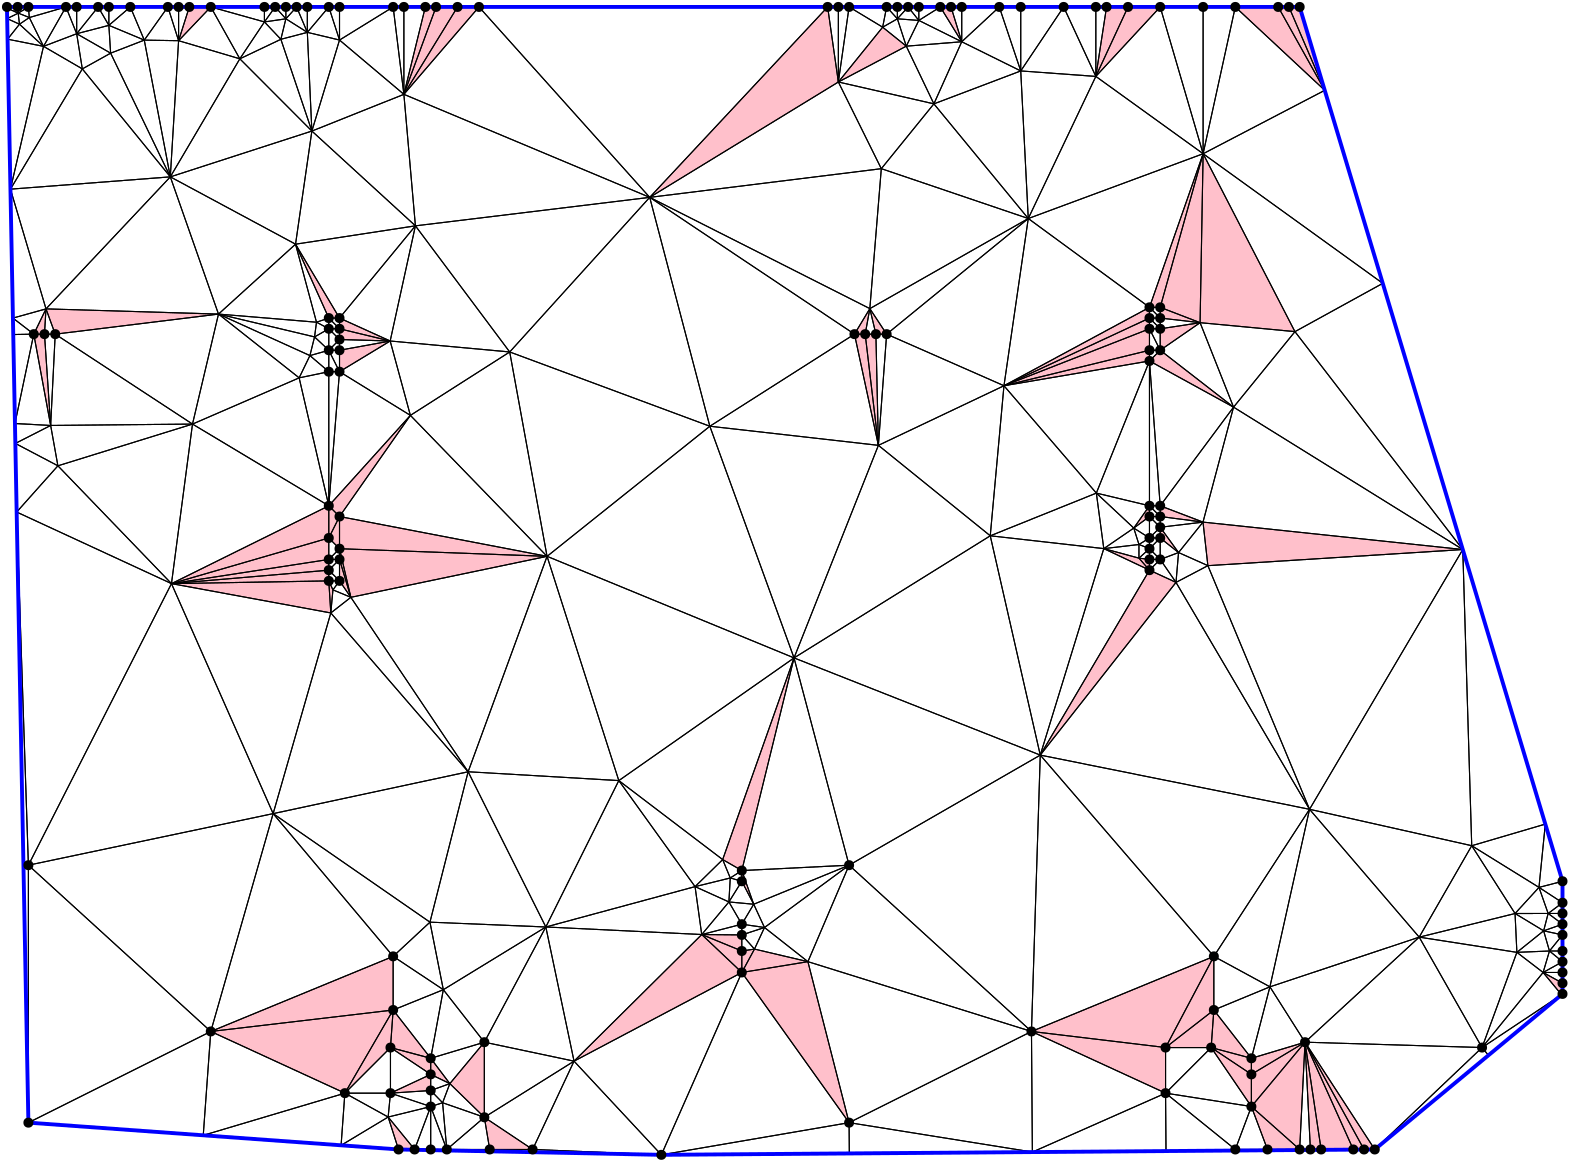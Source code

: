<?xml version="1.0"?>
<!DOCTYPE ipe SYSTEM "ipe.dtd">
<ipe version="70218" creator="Ipe 7.2.24">
<info created="D:20221020151441" modified="D:20221020151441"/>
<ipestyle name="basic">
<symbol name="mark/disk(sx)" transformations="translations">
<path fill="sym-stroke">
0.6 0 0 0.6 0 0 e
</path>
</symbol>
<anglesize name="22.5 deg" value="22.5"/>
<anglesize name="30 deg" value="30"/>
<anglesize name="45 deg" value="45"/>
<anglesize name="60 deg" value="60"/>
<anglesize name="90 deg" value="90"/>
<arrowsize name="large" value="10"/>
<arrowsize name="small" value="5"/>
<arrowsize name="tiny" value="3"/>
<color name="blue" value="0 0 1"/>
<color name="gray" value="0.745"/>
<color name="green" value="0 1 0"/>
<color name="red" value="1 0 0"/>
<color name="pink" value="1 0.753 0.796"/>
<pen name="heavier" value="0.8"/>
<pen name="fat" value="1.4"/>
<pen name="ultrafat" value="2"/>
<gridsize name="16 pts (~6 mm)" value="16"/>
<gridsize name="32 pts (~12 mm)" value="32"/>
<gridsize name="4 pts" value="4"/>
<gridsize name="8 pts (~3 mm)" value="8"/>
<opacity name="10%" value="0.1"/>
<opacity name="25%" value="0.25"/>
<opacity name="50%" value="0.5"/>
<opacity name="75%" value="0.75"/>
<symbolsize name="large" value="5"/>
<symbolsize name="small" value="2"/>
<symbolsize name="tiny" value="1.1"/>
<textsize name="huge" value="\huge"/>
<textsize name="large" value="\large"/>
<textsize name="small" value="\small"/>
<textsize name="tiny" value="	iny"/>
<tiling name="falling" angle="-60" step="4" width="1"/>
<tiling name="rising" angle="30" step="4" width="1"/>
</ipestyle>
<page>
<layer name="hull"/>
<layer name="constraints"/>
<layer name="triangulation"/>
<layer name="obtuse"/>
<layer name="blub"/>
<layer name="problems"/>
<view layers="hull constraints triangulation obtuse blub" active="triangulation"/>
<path layer="obtuse" fill="pink" stroke-opacity="opaque">
331.253 722.366 m 
315.31 702.633 l 
339.76 715.534 l 
</path>
<path layer="obtuse" fill="pink" stroke-opacity="opaque">
427.31 550.069 m 
421.653 542.051 l 
427.31 546.207 l 
</path>
<path layer="obtuse" fill="pink" stroke-opacity="opaque">
89.3793 360.828 m 
155.034 368.552 l 
155.034 387.862 l 
</path>
<path layer="obtuse" fill="pink" stroke-opacity="opaque">
155.034 368.552 m 
137.655 338.621 l 
154.069 355.034 l 
</path>
<path layer="obtuse" fill="pink" stroke-opacity="opaque">
153.233 330.023 m 
156.966 318.345 l 
162.759 318.345 l 
</path>
<path layer="obtuse" fill="pink" stroke-opacity="opaque">
175.44 342.049 m 
168.552 351.172 l 
168.552 345.379 l 
</path>
<path layer="obtuse" fill="pink" stroke-opacity="opaque">
154.069 355.034 m 
168.552 345.379 l 
168.552 351.172 l 
</path>
<path layer="obtuse" fill="pink" stroke-opacity="opaque">
154.069 338.621 m 
168.552 339.586 l 
168.552 345.379 l 
</path>
<path layer="obtuse" fill="pink" stroke-opacity="opaque">
205.241 318.345 m 
187.862 329.931 l 
189.793 318.345 l 
</path>
<path layer="obtuse" fill="pink" stroke-opacity="opaque">
154.069 355.034 m 
168.552 351.172 l 
155.034 368.552 l 
</path>
<path layer="obtuse" fill="pink" stroke-opacity="opaque">
304.346 385.954 m 
280.552 382.069 l 
319.172 328 l 
</path>
<path layer="obtuse" fill="pink" stroke-opacity="opaque">
135.724 534.621 m 
210.441 531.876 l 
135.724 546.207 l 
</path>
<path layer="obtuse" fill="pink" stroke-opacity="opaque">
135.724 546.207 m 
131.862 538.483 l 
135.724 534.621 l 
</path>
<path layer="obtuse" fill="pink" stroke-opacity="opaque">
131.862 538.483 m 
131.862 550.069 l 
75.2279 522.048 l 
</path>
<path layer="obtuse" fill="pink" stroke-opacity="opaque">
131.862 526.897 m 
131.862 530.759 l 
75.2279 522.048 l 
</path>
<path layer="obtuse" fill="pink" stroke-opacity="opaque">
131.862 523.034 m 
131.862 526.897 l 
75.2279 522.048 l 
</path>
<path layer="obtuse" fill="pink" stroke-opacity="opaque">
155.034 368.552 m 
89.3793 360.828 l 
137.655 338.621 l 
</path>
<path layer="obtuse" fill="pink" stroke-opacity="opaque">
131.862 530.759 m 
131.862 538.483 l 
75.2279 522.048 l 
</path>
<path layer="obtuse" fill="pink" stroke-opacity="opaque">
25.6552 611.862 m 
31.7349 578.992 l 
29.5172 611.862 l 
</path>
<path layer="obtuse" fill="pink" stroke-opacity="opaque">
178.207 729.655 m 
158.897 698.195 l 
185.931 729.655 l 
</path>
<path layer="obtuse" fill="pink" stroke-opacity="opaque">
135.724 617.655 m 
135.724 613.793 l 
153.963 609.391 l 
</path>
<path layer="obtuse" fill="pink" stroke-opacity="opaque">
166.621 729.655 m 
158.897 698.195 l 
170.483 729.655 l 
</path>
<path layer="obtuse" fill="pink" stroke-opacity="opaque">
135.724 598.345 m 
153.963 609.391 l 
135.724 606.069 l 
</path>
<path layer="obtuse" fill="pink" stroke-opacity="opaque">
135.724 530.759 m 
135.724 523.034 l 
139.802 517.123 l 
</path>
<path layer="obtuse" fill="pink" stroke-opacity="opaque">
135.724 546.207 m 
131.862 550.069 l 
131.862 538.483 l 
</path>
<path layer="obtuse" fill="pink" stroke-opacity="opaque">
135.724 546.207 m 
161.237 582.622 l 
131.862 550.069 l 
</path>
<path layer="obtuse" fill="pink" stroke-opacity="opaque">
135.724 534.621 m 
135.724 530.759 l 
139.802 517.123 l 
</path>
<path layer="obtuse" fill="pink" stroke-opacity="opaque">
210.441 531.876 m 
135.724 534.621 l 
139.802 517.123 l 
</path>
<path layer="obtuse" fill="pink" stroke-opacity="opaque">
321.103 611.862 m 
329.721 571.832 l 
324.966 611.862 l 
</path>
<path layer="obtuse" fill="pink" stroke-opacity="opaque">
374.927 593.288 m 
427.31 613.793 l 
427.31 617.655 l 
</path>
<path layer="obtuse" fill="pink" stroke-opacity="opaque">
326.642 621.049 m 
328.828 611.862 l 
332.69 611.862 l 
</path>
<path layer="obtuse" fill="pink" stroke-opacity="opaque">
473.655 729.655 m 
458.207 729.655 l 
490.401 699.644 l 
</path>
<path layer="obtuse" fill="pink" stroke-opacity="opaque">
411.862 729.655 m 
408 704.648 l 
419.586 729.655 l 
</path>
<path layer="obtuse" fill="pink" stroke-opacity="opaque">
431.172 606.069 m 
445.534 615.987 l 
431.172 613.793 l 
</path>
<path layer="obtuse" fill="pink" stroke-opacity="opaque">
473.655 729.655 m 
490.401 699.644 l 
477.517 729.655 l 
</path>
<path layer="obtuse" fill="pink" stroke-opacity="opaque">
427.31 621.517 m 
431.172 621.517 l 
446.621 676.81 l 
</path>
<path layer="obtuse" fill="pink" stroke-opacity="opaque">
431.172 729.655 m 
419.586 729.655 l 
408 704.648 l 
</path>
<path layer="obtuse" fill="pink" stroke-opacity="opaque">
445.534 615.987 m 
446.621 676.81 l 
431.172 621.517 l 
</path>
<path layer="obtuse" fill="pink" stroke-opacity="opaque">
427.31 617.655 m 
427.31 621.517 l 
374.927 593.288 l 
</path>
<path layer="obtuse" fill="pink" stroke-opacity="opaque">
427.31 606.069 m 
427.31 613.793 l 
374.927 593.288 l 
</path>
<path layer="obtuse" fill="pink" stroke-opacity="opaque">
446.578 544.196 m 
431.172 550.069 l 
431.172 546.207 l 
</path>
<path layer="obtuse" fill="pink" stroke-opacity="opaque">
431.172 542.345 m 
431.172 538.483 l 
437.778 533.234 l 
</path>
<path layer="obtuse" fill="pink" stroke-opacity="opaque">
280.552 418.759 m 
280.552 414.897 l 
284.835 406.632 l 
</path>
<path layer="obtuse" fill="pink" stroke-opacity="opaque">
450.483 368.552 m 
449.517 355.034 l 
464 351.172 l 
</path>
<path layer="obtuse" fill="pink" stroke-opacity="opaque">
304.346 385.954 m 
285.111 390.483 l 
280.552 382.069 l 
</path>
<path layer="obtuse" fill="pink" stroke-opacity="opaque">
450.483 387.862 m 
384.828 360.828 l 
433.103 355.034 l 
</path>
<path layer="obtuse" fill="pink" stroke-opacity="opaque">
433.103 355.034 m 
384.828 360.828 l 
433.103 338.621 l 
</path>
<path layer="obtuse" fill="pink" stroke-opacity="opaque">
450.483 368.552 m 
433.103 355.034 l 
449.517 355.034 l 
</path>
<path layer="obtuse" fill="pink" stroke-opacity="opaque">
450.483 368.552 m 
450.483 387.862 l 
433.103 355.034 l 
</path>
<path layer="obtuse" fill="pink" stroke-opacity="opaque">
481.379 318.345 m 
464 333.793 l 
469.793 318.345 l 
</path>
<path layer="obtuse" fill="pink" stroke-opacity="opaque">
464 345.379 m 
449.517 355.034 l 
464 333.793 l 
</path>
<path layer="obtuse" fill="pink" stroke-opacity="opaque">
464 345.379 m 
464 351.172 l 
449.517 355.034 l 
</path>
<path layer="obtuse" fill="pink" stroke-opacity="opaque">
464 333.793 m 
483.31 356.966 l 
464 345.379 l 
</path>
<path layer="obtuse" fill="pink" stroke-opacity="opaque">
481.379 318.345 m 
483.31 356.966 l 
464 333.793 l 
</path>
<path layer="obtuse" fill="pink" stroke-opacity="opaque">
489.103 318.345 m 
500.69 318.345 l 
483.31 356.966 l 
</path>
<path layer="obtuse" fill="pink" stroke-opacity="opaque">
464 351.172 m 
464 345.379 l 
483.31 356.966 l 
</path>
<path layer="obtuse" fill="pink" stroke-opacity="opaque">
485.241 318.345 m 
489.103 318.345 l 
483.31 356.966 l 
</path>
<path layer="obtuse" fill="pink" stroke-opacity="opaque">
483.31 356.966 m 
504.552 318.345 l 
508.414 318.345 l 
</path>
<path layer="obtuse" fill="pink" stroke-opacity="opaque">
483.31 356.966 m 
500.69 318.345 l 
504.552 318.345 l 
</path>
<path layer="obtuse" fill="pink" stroke-opacity="opaque">
25.6552 611.862 m 
29.5172 611.862 l 
30.0606 620.962 l 
</path>
<path layer="obtuse" fill="pink" stroke-opacity="opaque">
131.862 617.655 m 
135.724 617.655 l 
119.894 644.25 l 
</path>
<path layer="obtuse" fill="pink" stroke-opacity="opaque">
324.966 611.862 m 
329.721 571.832 l 
328.828 611.862 l 
</path>
<path layer="obtuse" fill="pink" stroke-opacity="opaque">
187.862 329.931 m 
187.862 356.966 l 
175.44 342.049 l 
</path>
<path layer="obtuse" fill="pink" stroke-opacity="opaque">
170.483 729.655 m 
158.897 698.195 l 
178.207 729.655 l 
</path>
<path layer="obtuse" fill="pink" stroke-opacity="opaque">
355.862 729.655 m 
352 729.655 l 
359.724 717.124 l 
</path>
<path layer="obtuse" fill="pink" stroke-opacity="opaque">
446.621 676.81 m 
445.534 615.987 l 
479.68 612.766 l 
</path>
<path layer="obtuse" fill="pink" stroke-opacity="opaque">
431.172 606.069 m 
427.31 602.207 l 
457.576 585.581 l 
</path>
<path layer="obtuse" fill="pink" stroke-opacity="opaque">
280.552 389.793 m 
280.552 395.586 l 
266.121 395.72 l 
</path>
<path layer="obtuse" fill="pink" stroke-opacity="opaque">
273.659 422.706 m 
280.552 418.759 l 
299.35 495.308 l 
</path>
<path layer="obtuse" fill="pink" stroke-opacity="opaque">
280.552 382.069 m 
266.121 395.72 l 
220.153 350.138 l 
</path>
<path layer="obtuse" fill="pink" stroke-opacity="opaque">
131.862 523.034 m 
132.588 511.489 l 
133.36 519.799 l 
</path>
<path layer="obtuse" fill="pink" stroke-opacity="opaque">
132.588 511.489 m 
131.862 523.034 l 
75.2279 522.048 l 
</path>
<path layer="obtuse" fill="pink" stroke-opacity="opaque">
33.3793 611.862 m 
92.1544 619.084 l 
30.0606 620.962 l 
</path>
<path layer="obtuse" fill="pink" stroke-opacity="opaque">
77.7931 717.501 m 
89.3793 729.655 l 
81.6552 729.655 l 
</path>
<path layer="obtuse" fill="pink" stroke-opacity="opaque">
135.724 613.793 m 
135.724 609.931 l 
153.963 609.391 l 
</path>
<path layer="obtuse" fill="pink" stroke-opacity="opaque">
321.103 611.862 m 
324.966 611.862 l 
326.642 621.049 l 
</path>
<path layer="obtuse" fill="pink" stroke-opacity="opaque">
427.31 602.207 m 
427.31 606.069 l 
374.927 593.288 l 
</path>
<path layer="obtuse" fill="pink" stroke-opacity="opaque">
247.394 661.108 m 
315.31 702.633 l 
311.448 729.655 l 
</path>
<path layer="obtuse" fill="pink" stroke-opacity="opaque">
431.172 617.655 m 
445.534 615.987 l 
431.172 621.517 l 
</path>
<path layer="obtuse" fill="pink" stroke-opacity="opaque">
477.517 729.655 m 
490.401 699.644 l 
481.379 729.655 l 
</path>
<path layer="obtuse" fill="pink" stroke-opacity="opaque">
423.52 531.225 m 
410.865 534.653 l 
427.31 526.897 l 
</path>
<path layer="obtuse" fill="pink" stroke-opacity="opaque">
427.31 526.897 m 
387.994 460.32 l 
436.862 522.495 l 
</path>
<path layer="obtuse" fill="pink" stroke-opacity="opaque">
427.31 530.759 m 
423.52 531.225 l 
427.31 526.897 l 
</path>
<path layer="obtuse" fill="pink" stroke-opacity="opaque">
446.578 544.196 m 
448.333 528.52 l 
540.099 534.323 l 
</path>
<path layer="obtuse" fill="pink" stroke-opacity="opaque">
280.552 382.069 m 
280.552 389.793 l 
266.121 395.72 l 
</path>
<path layer="obtuse" fill="pink" stroke-opacity="opaque">
280.552 389.793 m 
280.552 382.069 l 
285.111 390.483 l 
</path>
<path layer="obtuse" fill="pink" stroke-opacity="opaque">
576 378.207 m 
575.654 374.058 l 
576 374.345 l 
</path>
<path layer="obtuse" fill="pink" stroke-opacity="opaque">
575.654 374.058 m 
576 378.207 l 
569.016 382.069 l 
</path>
<path layer="triangulation" stroke="black">
135.724 530.759 m 
131.862 530.759 l 
</path>
<path layer="triangulation" stroke="black">
131.862 530.759 m 
131.862 526.897 l 
</path>
<path layer="triangulation" stroke="black">
131.862 526.897 m 
135.724 530.759 l 
</path>
<path layer="triangulation" stroke="black">
247.394 661.108 m 
321.103 611.862 l 
</path>
<path layer="triangulation" stroke="black">
321.103 611.862 m 
326.642 621.049 l 
</path>
<path layer="triangulation" stroke="black">
326.642 621.049 m 
247.394 661.108 l 
</path>
<path layer="triangulation" stroke="black">
131.862 606.069 m 
126.737 610.862 l 
</path>
<path layer="triangulation" stroke="black">
126.737 610.862 m 
125.065 604.141 l 
</path>
<path layer="triangulation" stroke="black">
125.065 604.141 m 
131.862 606.069 l 
</path>
<path layer="triangulation" stroke="black">
16.0079 729.247 m 
19.8621 729.655 l 
</path>
<path layer="triangulation" stroke="black">
19.8621 729.655 m 
16.0014 729.581 l 
</path>
<path layer="triangulation" stroke="black">
16.0014 729.581 m 
16.0079 729.247 l 
</path>
<path layer="triangulation" stroke="black">
431.172 606.069 m 
427.31 606.069 l 
</path>
<path layer="triangulation" stroke="black">
427.31 606.069 m 
427.31 602.207 l 
</path>
<path layer="triangulation" stroke="black">
427.31 602.207 m 
431.172 606.069 l 
</path>
<path layer="triangulation" stroke="black">
464 351.172 m 
483.31 356.966 l 
</path>
<path layer="triangulation" stroke="black">
483.31 356.966 m 
470.669 376.9 l 
</path>
<path layer="triangulation" stroke="black">
470.669 376.9 m 
464 351.172 l 
</path>
<path layer="triangulation" stroke="black">
576 407.172 m 
576 414.897 l 
</path>
<path layer="triangulation" stroke="black">
576 414.897 m 
567.532 412.696 l 
</path>
<path layer="triangulation" stroke="black">
567.532 412.696 m 
576 407.172 l 
</path>
<path layer="triangulation" stroke="black">
481.381 318.142 m 
485.241 318.345 l 
</path>
<path layer="triangulation" stroke="black">
485.241 318.345 m 
481.379 318.345 l 
</path>
<path layer="triangulation" stroke="black">
481.379 318.345 m 
481.381 318.142 l 
</path>
<path layer="triangulation" stroke="black">
569.211 397.059 m 
576 395.586 l 
</path>
<path layer="triangulation" stroke="black">
576 395.586 m 
576 399.448 l 
</path>
<path layer="triangulation" stroke="black">
576 399.448 m 
569.211 397.059 l 
</path>
<path layer="triangulation" stroke="black">
154.069 338.621 m 
153.233 330.023 l 
</path>
<path layer="triangulation" stroke="black">
153.233 330.023 m 
168.552 333.793 l 
</path>
<path layer="triangulation" stroke="black">
168.552 333.793 m 
154.069 338.621 l 
</path>
<path layer="triangulation" stroke="black">
209.998 398.44 m 
168.282 400.175 l 
</path>
<path layer="triangulation" stroke="black">
168.282 400.175 m 
173.097 375.865 l 
</path>
<path layer="triangulation" stroke="black">
173.097 375.865 m 
209.998 398.44 l 
</path>
<path layer="triangulation" stroke="black">
175.44 342.049 m 
168.552 339.586 l 
</path>
<path layer="triangulation" stroke="black">
168.552 339.586 m 
172.834 335.164 l 
</path>
<path layer="triangulation" stroke="black">
172.834 335.164 m 
175.44 342.049 l 
</path>
<path layer="triangulation" stroke="black">
275.903 407.453 m 
284.835 406.632 l 
</path>
<path layer="triangulation" stroke="black">
284.835 406.632 m 
280.552 414.897 l 
</path>
<path layer="triangulation" stroke="black">
280.552 414.897 m 
275.903 407.453 l 
</path>
<path layer="triangulation" stroke="black">
421.653 542.051 m 
423.521 536.142 l 
</path>
<path layer="triangulation" stroke="black">
423.521 536.142 m 
427.31 538.483 l 
</path>
<path layer="triangulation" stroke="black">
427.31 538.483 m 
421.653 542.051 l 
</path>
<path layer="triangulation" stroke="black">
182.025 454.321 m 
236.269 451.143 l 
</path>
<path layer="triangulation" stroke="black">
236.269 451.143 m 
210.441 531.876 l 
</path>
<path layer="triangulation" stroke="black">
210.441 531.876 m 
182.025 454.321 l 
</path>
<path layer="triangulation" stroke="black">
18.8841 579.683 m 
31.7349 578.992 l 
</path>
<path layer="triangulation" stroke="black">
31.7349 578.992 m 
25.6552 611.862 l 
</path>
<path layer="triangulation" stroke="black">
25.6552 611.862 m 
18.8841 579.683 l 
</path>
<path layer="triangulation" stroke="black">
559.577 389.31 m 
524.407 394.784 l 
</path>
<path layer="triangulation" stroke="black">
524.407 394.784 m 
547.034 355.034 l 
</path>
<path layer="triangulation" stroke="black">
547.034 355.034 m 
559.577 389.31 l 
</path>
<path layer="triangulation" stroke="black">
111.831 439.253 m 
23.7241 420.69 l 
</path>
<path layer="triangulation" stroke="black">
23.7241 420.69 m 
89.3793 360.828 l 
</path>
<path layer="triangulation" stroke="black">
89.3793 360.828 m 
111.831 439.253 l 
</path>
<path layer="triangulation" stroke="black">
280.552 418.759 m 
276.391 416.088 l 
</path>
<path layer="triangulation" stroke="black">
276.391 416.088 m 
280.552 414.897 l 
</path>
<path layer="triangulation" stroke="black">
280.552 414.897 m 
280.552 418.759 l 
</path>
<path layer="triangulation" stroke="black">
120.276 729.655 m 
116.414 729.655 l 
</path>
<path layer="triangulation" stroke="black">
116.414 729.655 m 
116.414 725.382 l 
</path>
<path layer="triangulation" stroke="black">
116.414 725.382 m 
120.276 729.655 l 
</path>
<path layer="triangulation" stroke="black">
344.276 724.8 m 
340.414 729.655 l 
</path>
<path layer="triangulation" stroke="black">
340.414 729.655 m 
336.552 725.382 l 
</path>
<path layer="triangulation" stroke="black">
336.552 725.382 m 
344.276 724.8 l 
</path>
<path layer="triangulation" stroke="black">
23.7241 729.655 m 
24.0523 725.847 l 
</path>
<path layer="triangulation" stroke="black">
24.0523 725.847 m 
37.2414 729.655 l 
</path>
<path layer="triangulation" stroke="black">
37.2414 729.655 m 
23.7241 729.655 l 
</path>
<path layer="triangulation" stroke="black">
108.69 724.254 m 
112.552 729.655 l 
</path>
<path layer="triangulation" stroke="black">
112.552 729.655 m 
108.69 729.655 l 
</path>
<path layer="triangulation" stroke="black">
108.69 729.655 m 
108.69 724.254 l 
</path>
<path layer="triangulation" stroke="black">
30.0606 620.962 m 
92.1544 619.084 l 
</path>
<path layer="triangulation" stroke="black">
92.1544 619.084 m 
74.8126 668.486 l 
</path>
<path layer="triangulation" stroke="black">
74.8126 668.486 m 
30.0606 620.962 l 
</path>
<path layer="triangulation" stroke="black">
154.069 355.034 m 
154.069 338.621 l 
</path>
<path layer="triangulation" stroke="black">
154.069 338.621 m 
168.552 345.379 l 
</path>
<path layer="triangulation" stroke="black">
168.552 345.379 m 
154.069 355.034 l 
</path>
<path layer="triangulation" stroke="black">
135.724 717.737 m 
135.724 729.655 l 
</path>
<path layer="triangulation" stroke="black">
135.724 729.655 m 
131.862 729.655 l 
</path>
<path layer="triangulation" stroke="black">
131.862 729.655 m 
135.724 717.737 l 
</path>
<path layer="triangulation" stroke="black">
124.138 720.503 m 
116.414 725.382 l 
</path>
<path layer="triangulation" stroke="black">
116.414 725.382 m 
114.609 718.008 l 
</path>
<path layer="triangulation" stroke="black">
114.609 718.008 m 
124.138 720.503 l 
</path>
<path layer="triangulation" stroke="black">
124.138 720.503 m 
124.138 729.655 l 
</path>
<path layer="triangulation" stroke="black">
124.138 729.655 m 
120.276 729.655 l 
</path>
<path layer="triangulation" stroke="black">
120.276 729.655 m 
124.138 720.503 l 
</path>
<path layer="triangulation" stroke="black">
125.773 684.978 m 
99.8372 710.982 l 
</path>
<path layer="triangulation" stroke="black">
99.8372 710.982 m 
74.8126 668.486 l 
</path>
<path layer="triangulation" stroke="black">
74.8126 668.486 m 
125.773 684.978 l 
</path>
<path layer="triangulation" stroke="black">
383.675 653.487 m 
332.69 611.862 l 
</path>
<path layer="triangulation" stroke="black">
332.69 611.862 m 
374.927 593.288 l 
</path>
<path layer="triangulation" stroke="black">
374.927 593.288 m 
383.675 653.487 l 
</path>
<path layer="triangulation" stroke="black">
431.172 538.483 m 
431.172 530.759 l 
</path>
<path layer="triangulation" stroke="black">
431.172 530.759 m 
437.778 533.234 l 
</path>
<path layer="triangulation" stroke="black">
437.778 533.234 m 
431.172 538.483 l 
</path>
<path layer="triangulation" stroke="black">
331.253 722.366 m 
315.31 702.633 l 
</path>
<path layer="triangulation" stroke="black">
315.31 702.633 m 
339.76 715.534 l 
</path>
<path layer="triangulation" stroke="black">
339.76 715.534 m 
331.253 722.366 l 
</path>
<path layer="triangulation" stroke="black">
125.065 604.141 m 
131.862 598.345 l 
</path>
<path layer="triangulation" stroke="black">
131.862 598.345 m 
131.862 606.069 l 
</path>
<path layer="triangulation" stroke="black">
131.862 606.069 m 
125.065 604.141 l 
</path>
<path layer="triangulation" stroke="black">
275.903 407.453 m 
280.552 414.897 l 
</path>
<path layer="triangulation" stroke="black">
280.552 414.897 m 
276.391 416.088 l 
</path>
<path layer="triangulation" stroke="black">
276.391 416.088 m 
275.903 407.453 l 
</path>
<path layer="triangulation" stroke="black">
457.576 585.581 m 
445.534 615.987 l 
</path>
<path layer="triangulation" stroke="black">
445.534 615.987 m 
431.172 606.069 l 
</path>
<path layer="triangulation" stroke="black">
431.172 606.069 m 
457.576 585.581 l 
</path>
<path layer="triangulation" stroke="black">
427.31 530.759 m 
427.31 526.897 l 
</path>
<path layer="triangulation" stroke="black">
427.31 526.897 m 
431.172 530.759 l 
</path>
<path layer="triangulation" stroke="black">
431.172 530.759 m 
427.31 530.759 l 
</path>
<path layer="triangulation" stroke="black">
547.034 355.034 m 
483.31 356.966 l 
</path>
<path layer="triangulation" stroke="black">
483.31 356.966 m 
508.414 318.345 l 
</path>
<path layer="triangulation" stroke="black">
508.414 318.345 m 
547.034 355.034 l 
</path>
<path layer="triangulation" stroke="black">
427.31 550.069 m 
421.653 542.051 l 
</path>
<path layer="triangulation" stroke="black">
421.653 542.051 m 
427.31 546.207 l 
</path>
<path layer="triangulation" stroke="black">
427.31 546.207 m 
427.31 550.069 l 
</path>
<path layer="triangulation" stroke="black">
299.35 495.308 m 
210.441 531.876 l 
</path>
<path layer="triangulation" stroke="black">
210.441 531.876 m 
236.269 451.143 l 
</path>
<path layer="triangulation" stroke="black">
236.269 451.143 m 
299.35 495.308 l 
</path>
<path layer="triangulation" stroke="black">
470.669 376.9 m 
450.483 368.552 l 
</path>
<path layer="triangulation" stroke="black">
450.483 368.552 m 
464 351.172 l 
</path>
<path layer="triangulation" stroke="black">
464 351.172 m 
470.669 376.9 l 
</path>
<path layer="triangulation" stroke="black">
280.552 389.793 m 
285.111 390.483 l 
</path>
<path layer="triangulation" stroke="black">
285.111 390.483 m 
280.552 395.586 l 
</path>
<path layer="triangulation" stroke="black">
280.552 395.586 m 
280.552 389.793 l 
</path>
<path layer="triangulation" stroke="black">
433.26 317.78 m 
458.207 318.345 l 
</path>
<path layer="triangulation" stroke="black">
458.207 318.345 m 
433.103 338.621 l 
</path>
<path layer="triangulation" stroke="black">
433.103 338.621 m 
433.26 317.78 l 
</path>
<path layer="triangulation" stroke="black">
153.233 330.023 m 
137.655 338.621 l 
</path>
<path layer="triangulation" stroke="black">
137.655 338.621 m 
136.294 319.843 l 
</path>
<path layer="triangulation" stroke="black">
136.294 319.843 m 
153.233 330.023 l 
</path>
<path layer="triangulation" stroke="black">
485.241 318.345 m 
483.31 356.966 l 
</path>
<path layer="triangulation" stroke="black">
483.31 356.966 m 
481.379 318.345 l 
</path>
<path layer="triangulation" stroke="black">
481.379 318.345 m 
485.241 318.345 l 
</path>
<path layer="triangulation" stroke="black">
464 333.793 m 
458.207 318.345 l 
</path>
<path layer="triangulation" stroke="black">
458.207 318.345 m 
469.793 318.345 l 
</path>
<path layer="triangulation" stroke="black">
469.793 318.345 m 
464 333.793 l 
</path>
<path layer="triangulation" stroke="black">
220.153 350.138 m 
251.586 316.414 l 
</path>
<path layer="triangulation" stroke="black">
251.586 316.414 m 
280.552 382.069 l 
</path>
<path layer="triangulation" stroke="black">
280.552 382.069 m 
220.153 350.138 l 
</path>
<path layer="triangulation" stroke="black">
162.759 318.345 m 
168.552 333.793 l 
</path>
<path layer="triangulation" stroke="black">
168.552 333.793 m 
153.233 330.023 l 
</path>
<path layer="triangulation" stroke="black">
153.233 330.023 m 
162.759 318.345 l 
</path>
<path layer="triangulation" stroke="black">
89.3793 360.828 m 
155.034 368.552 l 
</path>
<path layer="triangulation" stroke="black">
155.034 368.552 m 
155.034 387.862 l 
</path>
<path layer="triangulation" stroke="black">
155.034 387.862 m 
89.3793 360.828 l 
</path>
<path layer="triangulation" stroke="black">
155.034 368.552 m 
137.655 338.621 l 
</path>
<path layer="triangulation" stroke="black">
137.655 338.621 m 
154.069 355.034 l 
</path>
<path layer="triangulation" stroke="black">
154.069 355.034 m 
155.034 368.552 l 
</path>
<path layer="triangulation" stroke="black">
153.233 330.023 m 
156.966 318.345 l 
</path>
<path layer="triangulation" stroke="black">
156.966 318.345 m 
162.759 318.345 l 
</path>
<path layer="triangulation" stroke="black">
162.759 318.345 m 
153.233 330.023 l 
</path>
<path layer="triangulation" stroke="black">
162.759 318.345 m 
168.552 318.345 l 
</path>
<path layer="triangulation" stroke="black">
168.552 318.345 m 
168.552 333.793 l 
</path>
<path layer="triangulation" stroke="black">
168.552 333.793 m 
162.759 318.345 l 
</path>
<path layer="triangulation" stroke="black">
175.44 342.049 m 
168.552 351.172 l 
</path>
<path layer="triangulation" stroke="black">
168.552 351.172 m 
168.552 345.379 l 
</path>
<path layer="triangulation" stroke="black">
168.552 345.379 m 
175.44 342.049 l 
</path>
<path layer="triangulation" stroke="black">
154.069 355.034 m 
168.552 345.379 l 
</path>
<path layer="triangulation" stroke="black">
168.552 345.379 m 
168.552 351.172 l 
</path>
<path layer="triangulation" stroke="black">
168.552 351.172 m 
154.069 355.034 l 
</path>
<path layer="triangulation" stroke="black">
154.069 338.621 m 
168.552 339.586 l 
</path>
<path layer="triangulation" stroke="black">
168.552 339.586 m 
168.552 345.379 l 
</path>
<path layer="triangulation" stroke="black">
168.552 345.379 m 
154.069 338.621 l 
</path>
<path layer="triangulation" stroke="black">
384.828 360.828 m 
385.154 317.418 l 
</path>
<path layer="triangulation" stroke="black">
385.154 317.418 m 
433.103 338.621 l 
</path>
<path layer="triangulation" stroke="black">
433.103 338.621 m 
384.828 360.828 l 
</path>
<path layer="triangulation" stroke="black">
168.552 333.793 m 
168.552 339.586 l 
</path>
<path layer="triangulation" stroke="black">
168.552 339.586 m 
154.069 338.621 l 
</path>
<path layer="triangulation" stroke="black">
154.069 338.621 m 
168.552 333.793 l 
</path>
<path layer="triangulation" stroke="black">
189.793 318.345 m 
187.862 329.931 l 
</path>
<path layer="triangulation" stroke="black">
187.862 329.931 m 
174.345 318.345 l 
</path>
<path layer="triangulation" stroke="black">
174.345 318.345 m 
189.793 318.345 l 
</path>
<path layer="triangulation" stroke="black">
189.779 317.675 m 
174.345 318.345 l 
</path>
<path layer="triangulation" stroke="black">
174.345 318.345 m 
174.338 317.99 l 
</path>
<path layer="triangulation" stroke="black">
174.338 317.99 m 
189.779 317.675 l 
</path>
<path layer="triangulation" stroke="black">
168.547 318.108 m 
162.759 318.345 l 
</path>
<path layer="triangulation" stroke="black">
162.759 318.345 m 
162.756 318.227 l 
</path>
<path layer="triangulation" stroke="black">
162.756 318.227 m 
168.547 318.108 l 
</path>
<path layer="triangulation" stroke="black">
220.153 350.138 m 
205.241 318.345 l 
</path>
<path layer="triangulation" stroke="black">
205.241 318.345 m 
251.586 316.414 l 
</path>
<path layer="triangulation" stroke="black">
251.586 316.414 m 
220.153 350.138 l 
</path>
<path layer="triangulation" stroke="black">
172.834 335.164 m 
168.552 339.586 l 
</path>
<path layer="triangulation" stroke="black">
168.552 339.586 m 
168.552 333.793 l 
</path>
<path layer="triangulation" stroke="black">
168.552 333.793 m 
172.834 335.164 l 
</path>
<path layer="triangulation" stroke="black">
189.779 317.675 m 
189.793 318.345 l 
</path>
<path layer="triangulation" stroke="black">
189.793 318.345 m 
174.345 318.345 l 
</path>
<path layer="triangulation" stroke="black">
174.345 318.345 m 
189.779 317.675 l 
</path>
<path layer="triangulation" stroke="black">
205.241 318.345 m 
220.153 350.138 l 
</path>
<path layer="triangulation" stroke="black">
220.153 350.138 m 
187.862 329.931 l 
</path>
<path layer="triangulation" stroke="black">
187.862 329.931 m 
205.241 318.345 l 
</path>
<path layer="triangulation" stroke="black">
205.241 318.345 m 
187.862 329.931 l 
</path>
<path layer="triangulation" stroke="black">
187.862 329.931 m 
189.793 318.345 l 
</path>
<path layer="triangulation" stroke="black">
189.793 318.345 m 
205.241 318.345 l 
</path>
<path layer="triangulation" stroke="black">
175.44 342.049 m 
168.552 345.379 l 
</path>
<path layer="triangulation" stroke="black">
168.552 345.379 m 
168.552 339.586 l 
</path>
<path layer="triangulation" stroke="black">
168.552 339.586 m 
175.44 342.049 l 
</path>
<path layer="triangulation" stroke="black">
174.345 318.345 m 
168.552 333.793 l 
</path>
<path layer="triangulation" stroke="black">
168.552 333.793 m 
168.552 318.345 l 
</path>
<path layer="triangulation" stroke="black">
168.552 318.345 m 
174.345 318.345 l 
</path>
<path layer="triangulation" stroke="black">
174.345 318.345 m 
187.862 329.931 l 
</path>
<path layer="triangulation" stroke="black">
187.862 329.931 m 
172.834 335.164 l 
</path>
<path layer="triangulation" stroke="black">
172.834 335.164 m 
174.345 318.345 l 
</path>
<path layer="triangulation" stroke="black">
154.069 338.621 m 
154.069 355.034 l 
</path>
<path layer="triangulation" stroke="black">
154.069 355.034 m 
137.655 338.621 l 
</path>
<path layer="triangulation" stroke="black">
137.655 338.621 m 
154.069 338.621 l 
</path>
<path layer="triangulation" stroke="black">
168.552 351.172 m 
187.862 356.966 l 
</path>
<path layer="triangulation" stroke="black">
187.862 356.966 m 
173.097 375.865 l 
</path>
<path layer="triangulation" stroke="black">
173.097 375.865 m 
168.552 351.172 l 
</path>
<path layer="triangulation" stroke="black">
111.831 439.253 m 
89.3793 360.828 l 
</path>
<path layer="triangulation" stroke="black">
89.3793 360.828 m 
155.034 387.862 l 
</path>
<path layer="triangulation" stroke="black">
155.034 387.862 m 
111.831 439.253 l 
</path>
<path layer="triangulation" stroke="black">
154.069 355.034 m 
168.552 351.172 l 
</path>
<path layer="triangulation" stroke="black">
168.552 351.172 m 
155.034 368.552 l 
</path>
<path layer="triangulation" stroke="black">
155.034 368.552 m 
154.069 355.034 l 
</path>
<path layer="triangulation" stroke="black">
75.2279 522.048 m 
82.797 579.485 l 
</path>
<path layer="triangulation" stroke="black">
82.797 579.485 m 
34.3429 564.466 l 
</path>
<path layer="triangulation" stroke="black">
34.3429 564.466 m 
75.2279 522.048 l 
</path>
<path layer="triangulation" stroke="black">
209.998 398.44 m 
187.862 356.966 l 
</path>
<path layer="triangulation" stroke="black">
187.862 356.966 m 
220.153 350.138 l 
</path>
<path layer="triangulation" stroke="black">
220.153 350.138 m 
209.998 398.44 l 
</path>
<path layer="triangulation" stroke="black">
280.552 399.448 m 
266.121 395.72 l 
</path>
<path layer="triangulation" stroke="black">
266.121 395.72 m 
280.552 395.586 l 
</path>
<path layer="triangulation" stroke="black">
280.552 395.586 m 
280.552 399.448 l 
</path>
<path layer="triangulation" stroke="black">
288.716 398.252 m 
280.552 399.448 l 
</path>
<path layer="triangulation" stroke="black">
280.552 399.448 m 
280.552 395.586 l 
</path>
<path layer="triangulation" stroke="black">
280.552 395.586 m 
288.716 398.252 l 
</path>
<path layer="triangulation" stroke="black">
410.865 534.653 m 
369.988 539.267 l 
</path>
<path layer="triangulation" stroke="black">
369.988 539.267 m 
387.994 460.32 l 
</path>
<path layer="triangulation" stroke="black">
387.994 460.32 m 
410.865 534.653 l 
</path>
<path layer="triangulation" stroke="black">
329.721 571.832 m 
321.103 611.862 l 
</path>
<path layer="triangulation" stroke="black">
321.103 611.862 m 
269.041 578.707 l 
</path>
<path layer="triangulation" stroke="black">
269.041 578.707 m 
329.721 571.832 l 
</path>
<path layer="triangulation" stroke="black">
280.552 399.448 m 
275.903 407.453 l 
</path>
<path layer="triangulation" stroke="black">
275.903 407.453 m 
266.121 395.72 l 
</path>
<path layer="triangulation" stroke="black">
266.121 395.72 m 
280.552 399.448 l 
</path>
<path layer="triangulation" stroke="black">
449.517 355.034 m 
433.103 338.621 l 
</path>
<path layer="triangulation" stroke="black">
433.103 338.621 m 
464 333.793 l 
</path>
<path layer="triangulation" stroke="black">
464 333.793 m 
449.517 355.034 l 
</path>
<path layer="triangulation" stroke="black">
275.903 407.453 m 
263.719 412.973 l 
</path>
<path layer="triangulation" stroke="black">
263.719 412.973 m 
266.121 395.72 l 
</path>
<path layer="triangulation" stroke="black">
266.121 395.72 m 
275.903 407.453 l 
</path>
<path layer="triangulation" stroke="black">
304.346 385.954 m 
280.552 382.069 l 
</path>
<path layer="triangulation" stroke="black">
280.552 382.069 m 
319.172 328 l 
</path>
<path layer="triangulation" stroke="black">
319.172 328 m 
304.346 385.954 l 
</path>
<path layer="triangulation" stroke="black">
135.724 534.621 m 
210.441 531.876 l 
</path>
<path layer="triangulation" stroke="black">
210.441 531.876 m 
135.724 546.207 l 
</path>
<path layer="triangulation" stroke="black">
135.724 546.207 m 
135.724 534.621 l 
</path>
<path layer="triangulation" stroke="black">
135.724 534.621 m 
131.862 530.759 l 
</path>
<path layer="triangulation" stroke="black">
131.862 530.759 m 
135.724 530.759 l 
</path>
<path layer="triangulation" stroke="black">
135.724 530.759 m 
135.724 534.621 l 
</path>
<path layer="triangulation" stroke="black">
135.724 546.207 m 
131.862 538.483 l 
</path>
<path layer="triangulation" stroke="black">
131.862 538.483 m 
135.724 534.621 l 
</path>
<path layer="triangulation" stroke="black">
135.724 534.621 m 
135.724 546.207 l 
</path>
<path layer="triangulation" stroke="black">
131.862 538.483 m 
131.862 550.069 l 
</path>
<path layer="triangulation" stroke="black">
131.862 550.069 m 
75.2279 522.048 l 
</path>
<path layer="triangulation" stroke="black">
75.2279 522.048 m 
131.862 538.483 l 
</path>
<path layer="triangulation" stroke="black">
135.724 530.759 m 
131.862 526.897 l 
</path>
<path layer="triangulation" stroke="black">
131.862 526.897 m 
135.724 523.034 l 
</path>
<path layer="triangulation" stroke="black">
135.724 523.034 m 
135.724 530.759 l 
</path>
<path layer="triangulation" stroke="black">
131.862 526.897 m 
131.862 530.759 l 
</path>
<path layer="triangulation" stroke="black">
131.862 530.759 m 
75.2279 522.048 l 
</path>
<path layer="triangulation" stroke="black">
75.2279 522.048 m 
131.862 526.897 l 
</path>
<path layer="triangulation" stroke="black">
131.862 523.034 m 
131.862 526.897 l 
</path>
<path layer="triangulation" stroke="black">
131.862 526.897 m 
75.2279 522.048 l 
</path>
<path layer="triangulation" stroke="black">
75.2279 522.048 m 
131.862 523.034 l 
</path>
<path layer="triangulation" stroke="black">
155.034 368.552 m 
89.3793 360.828 l 
</path>
<path layer="triangulation" stroke="black">
89.3793 360.828 m 
137.655 338.621 l 
</path>
<path layer="triangulation" stroke="black">
137.655 338.621 m 
155.034 368.552 l 
</path>
<path layer="triangulation" stroke="black">
23.7241 420.69 m 
23.7241 328 l 
</path>
<path layer="triangulation" stroke="black">
23.7241 328 m 
89.3793 360.828 l 
</path>
<path layer="triangulation" stroke="black">
89.3793 360.828 m 
23.7241 420.69 l 
</path>
<path layer="triangulation" stroke="black">
135.724 523.034 m 
131.862 526.897 l 
</path>
<path layer="triangulation" stroke="black">
131.862 526.897 m 
131.862 523.034 l 
</path>
<path layer="triangulation" stroke="black">
131.862 523.034 m 
135.724 523.034 l 
</path>
<path layer="triangulation" stroke="black">
131.862 530.759 m 
131.862 538.483 l 
</path>
<path layer="triangulation" stroke="black">
131.862 538.483 m 
75.2279 522.048 l 
</path>
<path layer="triangulation" stroke="black">
75.2279 522.048 m 
131.862 530.759 l 
</path>
<path layer="triangulation" stroke="black">
135.724 534.621 m 
131.862 538.483 l 
</path>
<path layer="triangulation" stroke="black">
131.862 538.483 m 
131.862 530.759 l 
</path>
<path layer="triangulation" stroke="black">
131.862 530.759 m 
135.724 534.621 l 
</path>
<path layer="triangulation" stroke="black">
25.6552 611.862 m 
31.7349 578.992 l 
</path>
<path layer="triangulation" stroke="black">
31.7349 578.992 m 
29.5172 611.862 l 
</path>
<path layer="triangulation" stroke="black">
29.5172 611.862 m 
25.6552 611.862 l 
</path>
<path layer="triangulation" stroke="black">
33.3793 611.862 m 
30.0606 620.962 l 
</path>
<path layer="triangulation" stroke="black">
30.0606 620.962 m 
29.5172 611.862 l 
</path>
<path layer="triangulation" stroke="black">
29.5172 611.862 m 
33.3793 611.862 l 
</path>
<path layer="triangulation" stroke="black">
18.268 611.72 m 
18.8841 579.683 l 
</path>
<path layer="triangulation" stroke="black">
18.8841 579.683 m 
25.6552 611.862 l 
</path>
<path layer="triangulation" stroke="black">
25.6552 611.862 m 
18.268 611.72 l 
</path>
<path layer="triangulation" stroke="black">
73.931 729.655 m 
60.4138 729.655 l 
</path>
<path layer="triangulation" stroke="black">
60.4138 729.655 m 
65.438 717.714 l 
</path>
<path layer="triangulation" stroke="black">
65.438 717.714 m 
73.931 729.655 l 
</path>
<path layer="triangulation" stroke="black">
74.8126 668.486 m 
119.894 644.25 l 
</path>
<path layer="triangulation" stroke="black">
119.894 644.25 m 
125.773 684.978 l 
</path>
<path layer="triangulation" stroke="black">
125.773 684.978 m 
74.8126 668.486 l 
</path>
<path layer="triangulation" stroke="black">
127.438 616.157 m 
131.862 617.655 l 
</path>
<path layer="triangulation" stroke="black">
131.862 617.655 m 
119.894 644.25 l 
</path>
<path layer="triangulation" stroke="black">
119.894 644.25 m 
127.438 616.157 l 
</path>
<path layer="triangulation" stroke="black">
52.6897 723.031 m 
65.438 717.714 l 
</path>
<path layer="triangulation" stroke="black">
65.438 717.714 m 
60.4138 729.655 l 
</path>
<path layer="triangulation" stroke="black">
60.4138 729.655 m 
52.6897 723.031 l 
</path>
<path layer="triangulation" stroke="black">
37.2414 729.655 m 
29.1637 715.466 l 
</path>
<path layer="triangulation" stroke="black">
29.1637 715.466 m 
41.1034 720.016 l 
</path>
<path layer="triangulation" stroke="black">
41.1034 720.016 m 
37.2414 729.655 l 
</path>
<path layer="triangulation" stroke="black">
52.6897 723.031 m 
41.1034 720.016 l 
</path>
<path layer="triangulation" stroke="black">
41.1034 720.016 m 
53.3268 713.018 l 
</path>
<path layer="triangulation" stroke="black">
53.3268 713.018 m 
52.6897 723.031 l 
</path>
<path layer="triangulation" stroke="black">
21.9423 420.655 m 
23.7241 328 l 
</path>
<path layer="triangulation" stroke="black">
23.7241 328 m 
23.7241 420.69 l 
</path>
<path layer="triangulation" stroke="black">
23.7241 420.69 m 
21.9423 420.655 l 
</path>
<path layer="triangulation" stroke="black">
20.5066 723.436 m 
24.0523 725.847 l 
</path>
<path layer="triangulation" stroke="black">
24.0523 725.847 m 
20.0514 727.421 l 
</path>
<path layer="triangulation" stroke="black">
20.0514 727.421 m 
20.5066 723.436 l 
</path>
<path layer="triangulation" stroke="black">
48.8276 729.655 m 
41.1034 720.016 l 
</path>
<path layer="triangulation" stroke="black">
41.1034 720.016 m 
52.6897 723.031 l 
</path>
<path layer="triangulation" stroke="black">
52.6897 723.031 m 
48.8276 729.655 l 
</path>
<path layer="triangulation" stroke="black">
108.69 724.254 m 
108.69 729.655 l 
</path>
<path layer="triangulation" stroke="black">
108.69 729.655 m 
89.3793 729.655 l 
</path>
<path layer="triangulation" stroke="black">
89.3793 729.655 m 
108.69 724.254 l 
</path>
<path layer="triangulation" stroke="black">
77.7931 717.501 m 
99.8372 710.982 l 
</path>
<path layer="triangulation" stroke="black">
99.8372 710.982 m 
89.3793 729.655 l 
</path>
<path layer="triangulation" stroke="black">
89.3793 729.655 m 
77.7931 717.501 l 
</path>
<path layer="triangulation" stroke="black">
52.6897 723.031 m 
60.4138 729.655 l 
</path>
<path layer="triangulation" stroke="black">
60.4138 729.655 m 
52.6897 729.655 l 
</path>
<path layer="triangulation" stroke="black">
52.6897 729.655 m 
52.6897 723.031 l 
</path>
<path layer="triangulation" stroke="black">
77.7931 729.655 m 
73.931 729.655 l 
</path>
<path layer="triangulation" stroke="black">
73.931 729.655 m 
77.7931 717.501 l 
</path>
<path layer="triangulation" stroke="black">
77.7931 717.501 m 
77.7931 729.655 l 
</path>
<path layer="triangulation" stroke="black">
158.897 698.195 m 
155.034 729.655 l 
</path>
<path layer="triangulation" stroke="black">
155.034 729.655 m 
135.724 717.737 l 
</path>
<path layer="triangulation" stroke="black">
135.724 717.737 m 
158.897 698.195 l 
</path>
<path layer="triangulation" stroke="black">
131.862 606.069 m 
131.862 598.345 l 
</path>
<path layer="triangulation" stroke="black">
131.862 598.345 m 
135.724 598.345 l 
</path>
<path layer="triangulation" stroke="black">
135.724 598.345 m 
131.862 606.069 l 
</path>
<path layer="triangulation" stroke="black">
127.438 616.157 m 
131.862 613.793 l 
</path>
<path layer="triangulation" stroke="black">
131.862 613.793 m 
131.862 617.655 l 
</path>
<path layer="triangulation" stroke="black">
131.862 617.655 m 
127.438 616.157 l 
</path>
<path layer="triangulation" stroke="black">
135.724 617.655 m 
153.963 609.391 l 
</path>
<path layer="triangulation" stroke="black">
153.963 609.391 m 
163.049 650.857 l 
</path>
<path layer="triangulation" stroke="black">
163.049 650.857 m 
135.724 617.655 l 
</path>
<path layer="triangulation" stroke="black">
120.276 729.655 m 
116.414 725.382 l 
</path>
<path layer="triangulation" stroke="black">
116.414 725.382 m 
124.138 720.503 l 
</path>
<path layer="triangulation" stroke="black">
124.138 720.503 m 
120.276 729.655 l 
</path>
<path layer="triangulation" stroke="black">
178.207 729.655 m 
158.897 698.195 l 
</path>
<path layer="triangulation" stroke="black">
158.897 698.195 m 
185.931 729.655 l 
</path>
<path layer="triangulation" stroke="black">
185.931 729.655 m 
178.207 729.655 l 
</path>
<path layer="triangulation" stroke="black">
135.724 617.655 m 
135.724 613.793 l 
</path>
<path layer="triangulation" stroke="black">
135.724 613.793 m 
153.963 609.391 l 
</path>
<path layer="triangulation" stroke="black">
153.963 609.391 m 
135.724 617.655 l 
</path>
<path layer="triangulation" stroke="black">
158.897 729.655 m 
155.034 729.655 l 
</path>
<path layer="triangulation" stroke="black">
155.034 729.655 m 
158.897 698.195 l 
</path>
<path layer="triangulation" stroke="black">
158.897 698.195 m 
158.897 729.655 l 
</path>
<path layer="triangulation" stroke="black">
166.621 729.655 m 
158.897 698.195 l 
</path>
<path layer="triangulation" stroke="black">
158.897 698.195 m 
170.483 729.655 l 
</path>
<path layer="triangulation" stroke="black">
170.483 729.655 m 
166.621 729.655 l 
</path>
<path layer="triangulation" stroke="black">
163.049 650.857 m 
196.994 605.448 l 
</path>
<path layer="triangulation" stroke="black">
196.994 605.448 m 
247.394 661.108 l 
</path>
<path layer="triangulation" stroke="black">
247.394 661.108 m 
163.049 650.857 l 
</path>
<path layer="triangulation" stroke="black">
135.724 598.345 m 
153.963 609.391 l 
</path>
<path layer="triangulation" stroke="black">
153.963 609.391 m 
135.724 606.069 l 
</path>
<path layer="triangulation" stroke="black">
135.724 606.069 m 
135.724 598.345 l 
</path>
<path layer="triangulation" stroke="black">
135.724 613.793 m 
131.862 617.655 l 
</path>
<path layer="triangulation" stroke="black">
131.862 617.655 m 
131.862 613.793 l 
</path>
<path layer="triangulation" stroke="black">
131.862 613.793 m 
135.724 613.793 l 
</path>
<path layer="triangulation" stroke="black">
135.724 606.069 m 
153.963 609.391 l 
</path>
<path layer="triangulation" stroke="black">
153.963 609.391 m 
135.724 609.931 l 
</path>
<path layer="triangulation" stroke="black">
135.724 609.931 m 
135.724 606.069 l 
</path>
<path layer="triangulation" stroke="black">
135.724 617.655 m 
131.862 617.655 l 
</path>
<path layer="triangulation" stroke="black">
131.862 617.655 m 
135.724 613.793 l 
</path>
<path layer="triangulation" stroke="black">
135.724 613.793 m 
135.724 617.655 l 
</path>
<path layer="triangulation" stroke="black">
135.724 609.931 m 
131.862 613.793 l 
</path>
<path layer="triangulation" stroke="black">
131.862 613.793 m 
131.862 606.069 l 
</path>
<path layer="triangulation" stroke="black">
131.862 606.069 m 
135.724 609.931 l 
</path>
<path layer="triangulation" stroke="black">
135.724 609.931 m 
135.724 613.793 l 
</path>
<path layer="triangulation" stroke="black">
135.724 613.793 m 
131.862 613.793 l 
</path>
<path layer="triangulation" stroke="black">
131.862 613.793 m 
135.724 609.931 l 
</path>
<path layer="triangulation" stroke="black">
135.724 530.759 m 
135.724 523.034 l 
</path>
<path layer="triangulation" stroke="black">
135.724 523.034 m 
139.802 517.123 l 
</path>
<path layer="triangulation" stroke="black">
139.802 517.123 m 
135.724 530.759 l 
</path>
<path layer="triangulation" stroke="black">
135.724 598.345 m 
131.862 598.345 l 
</path>
<path layer="triangulation" stroke="black">
131.862 598.345 m 
131.862 550.069 l 
</path>
<path layer="triangulation" stroke="black">
131.862 550.069 m 
135.724 598.345 l 
</path>
<path layer="triangulation" stroke="black">
135.724 546.207 m 
131.862 550.069 l 
</path>
<path layer="triangulation" stroke="black">
131.862 550.069 m 
131.862 538.483 l 
</path>
<path layer="triangulation" stroke="black">
131.862 538.483 m 
135.724 546.207 l 
</path>
<path layer="triangulation" stroke="black">
135.724 546.207 m 
161.237 582.622 l 
</path>
<path layer="triangulation" stroke="black">
161.237 582.622 m 
131.862 550.069 l 
</path>
<path layer="triangulation" stroke="black">
131.862 550.069 m 
135.724 546.207 l 
</path>
<path layer="triangulation" stroke="black">
247.394 661.108 m 
311.448 729.655 l 
</path>
<path layer="triangulation" stroke="black">
311.448 729.655 m 
185.931 729.655 l 
</path>
<path layer="triangulation" stroke="black">
185.931 729.655 m 
247.394 661.108 l 
</path>
<path layer="triangulation" stroke="black">
135.724 609.931 m 
131.862 606.069 l 
</path>
<path layer="triangulation" stroke="black">
131.862 606.069 m 
135.724 606.069 l 
</path>
<path layer="triangulation" stroke="black">
135.724 606.069 m 
135.724 609.931 l 
</path>
<path layer="triangulation" stroke="black">
135.724 534.621 m 
135.724 530.759 l 
</path>
<path layer="triangulation" stroke="black">
135.724 530.759 m 
139.802 517.123 l 
</path>
<path layer="triangulation" stroke="black">
139.802 517.123 m 
135.724 534.621 l 
</path>
<path layer="triangulation" stroke="black">
135.724 606.069 m 
131.862 606.069 l 
</path>
<path layer="triangulation" stroke="black">
131.862 606.069 m 
135.724 598.345 l 
</path>
<path layer="triangulation" stroke="black">
135.724 598.345 m 
135.724 606.069 l 
</path>
<path layer="triangulation" stroke="black">
210.441 531.876 m 
135.724 534.621 l 
</path>
<path layer="triangulation" stroke="black">
135.724 534.621 m 
139.802 517.123 l 
</path>
<path layer="triangulation" stroke="black">
139.802 517.123 m 
210.441 531.876 l 
</path>
<path layer="triangulation" stroke="black">
336.552 725.382 m 
339.76 715.534 l 
</path>
<path layer="triangulation" stroke="black">
339.76 715.534 m 
344.276 724.8 l 
</path>
<path layer="triangulation" stroke="black">
344.276 724.8 m 
336.552 725.382 l 
</path>
<path layer="triangulation" stroke="black">
299.35 495.308 m 
319.172 420.69 l 
</path>
<path layer="triangulation" stroke="black">
319.172 420.69 m 
387.994 460.32 l 
</path>
<path layer="triangulation" stroke="black">
387.994 460.32 m 
299.35 495.308 l 
</path>
<path layer="triangulation" stroke="black">
408 704.648 m 
411.862 729.655 l 
</path>
<path layer="triangulation" stroke="black">
411.862 729.655 m 
408 729.655 l 
</path>
<path layer="triangulation" stroke="black">
408 729.655 m 
408 704.648 l 
</path>
<path layer="triangulation" stroke="black">
321.103 611.862 m 
329.721 571.832 l 
</path>
<path layer="triangulation" stroke="black">
329.721 571.832 m 
324.966 611.862 l 
</path>
<path layer="triangulation" stroke="black">
324.966 611.862 m 
321.103 611.862 l 
</path>
<path layer="triangulation" stroke="black">
373.241 729.655 m 
359.724 717.124 l 
</path>
<path layer="triangulation" stroke="black">
359.724 717.124 m 
380.966 706.616 l 
</path>
<path layer="triangulation" stroke="black">
380.966 706.616 m 
373.241 729.655 l 
</path>
<path layer="triangulation" stroke="black">
396.414 729.655 m 
380.966 706.616 l 
</path>
<path layer="triangulation" stroke="black">
380.966 706.616 m 
408 704.648 l 
</path>
<path layer="triangulation" stroke="black">
408 704.648 m 
396.414 729.655 l 
</path>
<path layer="triangulation" stroke="black">
344.276 724.8 m 
339.76 715.534 l 
</path>
<path layer="triangulation" stroke="black">
339.76 715.534 m 
359.724 717.124 l 
</path>
<path layer="triangulation" stroke="black">
359.724 717.124 m 
344.276 724.8 l 
</path>
<path layer="triangulation" stroke="black">
329.721 571.832 m 
332.69 611.862 l 
</path>
<path layer="triangulation" stroke="black">
332.69 611.862 m 
328.828 611.862 l 
</path>
<path layer="triangulation" stroke="black">
328.828 611.862 m 
329.721 571.832 l 
</path>
<path layer="triangulation" stroke="black">
374.927 593.288 m 
427.31 613.793 l 
</path>
<path layer="triangulation" stroke="black">
427.31 613.793 m 
427.31 617.655 l 
</path>
<path layer="triangulation" stroke="black">
427.31 617.655 m 
374.927 593.288 l 
</path>
<path layer="triangulation" stroke="black">
326.642 621.049 m 
328.828 611.862 l 
</path>
<path layer="triangulation" stroke="black">
328.828 611.862 m 
332.69 611.862 l 
</path>
<path layer="triangulation" stroke="black">
332.69 611.862 m 
326.642 621.049 l 
</path>
<path layer="triangulation" stroke="black">
315.31 702.633 m 
330.771 671.43 l 
</path>
<path layer="triangulation" stroke="black">
330.771 671.43 m 
349.699 694.766 l 
</path>
<path layer="triangulation" stroke="black">
349.699 694.766 m 
315.31 702.633 l 
</path>
<path layer="triangulation" stroke="black">
326.642 621.049 m 
324.966 611.862 l 
</path>
<path layer="triangulation" stroke="black">
324.966 611.862 m 
328.828 611.862 l 
</path>
<path layer="triangulation" stroke="black">
328.828 611.862 m 
326.642 621.049 l 
</path>
<path layer="triangulation" stroke="black">
311.448 729.655 m 
315.31 702.633 l 
</path>
<path layer="triangulation" stroke="black">
315.31 702.633 m 
315.31 729.655 l 
</path>
<path layer="triangulation" stroke="black">
315.31 729.655 m 
311.448 729.655 l 
</path>
<path layer="triangulation" stroke="black">
315.31 729.655 m 
315.31 702.633 l 
</path>
<path layer="triangulation" stroke="black">
315.31 702.633 m 
319.172 729.655 l 
</path>
<path layer="triangulation" stroke="black">
319.172 729.655 m 
315.31 729.655 l 
</path>
<path layer="triangulation" stroke="black">
380.966 706.616 m 
349.699 694.766 l 
</path>
<path layer="triangulation" stroke="black">
349.699 694.766 m 
383.675 653.487 l 
</path>
<path layer="triangulation" stroke="black">
383.675 653.487 m 
380.966 706.616 l 
</path>
<path layer="triangulation" stroke="black">
408 704.648 m 
383.675 653.487 l 
</path>
<path layer="triangulation" stroke="black">
383.675 653.487 m 
446.621 676.81 l 
</path>
<path layer="triangulation" stroke="black">
446.621 676.81 m 
408 704.648 l 
</path>
<path layer="triangulation" stroke="black">
380.966 729.655 m 
373.241 729.655 l 
</path>
<path layer="triangulation" stroke="black">
373.241 729.655 m 
380.966 706.616 l 
</path>
<path layer="triangulation" stroke="black">
380.966 706.616 m 
380.966 729.655 l 
</path>
<path layer="triangulation" stroke="black">
340.414 729.655 m 
336.552 729.655 l 
</path>
<path layer="triangulation" stroke="black">
336.552 729.655 m 
336.552 725.382 l 
</path>
<path layer="triangulation" stroke="black">
336.552 725.382 m 
340.414 729.655 l 
</path>
<path layer="triangulation" stroke="black">
383.675 653.487 m 
326.642 621.049 l 
</path>
<path layer="triangulation" stroke="black">
326.642 621.049 m 
332.69 611.862 l 
</path>
<path layer="triangulation" stroke="black">
332.69 611.862 m 
383.675 653.487 l 
</path>
<path layer="triangulation" stroke="black">
473.655 729.655 m 
458.207 729.655 l 
</path>
<path layer="triangulation" stroke="black">
458.207 729.655 m 
490.401 699.644 l 
</path>
<path layer="triangulation" stroke="black">
490.401 699.644 m 
473.655 729.655 l 
</path>
<path layer="triangulation" stroke="black">
427.31 613.793 m 
427.31 606.069 l 
</path>
<path layer="triangulation" stroke="black">
427.31 606.069 m 
431.172 606.069 l 
</path>
<path layer="triangulation" stroke="black">
431.172 606.069 m 
427.31 613.793 l 
</path>
<path layer="triangulation" stroke="black">
427.31 621.517 m 
427.31 617.655 l 
</path>
<path layer="triangulation" stroke="black">
427.31 617.655 m 
431.172 617.655 l 
</path>
<path layer="triangulation" stroke="black">
431.172 617.655 m 
427.31 621.517 l 
</path>
<path layer="triangulation" stroke="black">
383.675 653.487 m 
349.699 694.766 l 
</path>
<path layer="triangulation" stroke="black">
349.699 694.766 m 
330.771 671.43 l 
</path>
<path layer="triangulation" stroke="black">
330.771 671.43 m 
383.675 653.487 l 
</path>
<path layer="triangulation" stroke="black">
408 729.655 m 
396.414 729.655 l 
</path>
<path layer="triangulation" stroke="black">
396.414 729.655 m 
408 704.648 l 
</path>
<path layer="triangulation" stroke="black">
408 704.648 m 
408 729.655 l 
</path>
<path layer="triangulation" stroke="black">
411.862 729.655 m 
408 704.648 l 
</path>
<path layer="triangulation" stroke="black">
408 704.648 m 
419.586 729.655 l 
</path>
<path layer="triangulation" stroke="black">
419.586 729.655 m 
411.862 729.655 l 
</path>
<path layer="triangulation" stroke="black">
446.621 729.655 m 
431.172 729.655 l 
</path>
<path layer="triangulation" stroke="black">
431.172 729.655 m 
446.621 676.81 l 
</path>
<path layer="triangulation" stroke="black">
446.621 676.81 m 
446.621 729.655 l 
</path>
<path layer="triangulation" stroke="black">
431.172 606.069 m 
445.534 615.987 l 
</path>
<path layer="triangulation" stroke="black">
445.534 615.987 m 
431.172 613.793 l 
</path>
<path layer="triangulation" stroke="black">
431.172 613.793 m 
431.172 606.069 l 
</path>
<path layer="triangulation" stroke="black">
473.655 729.655 m 
490.401 699.644 l 
</path>
<path layer="triangulation" stroke="black">
490.401 699.644 m 
477.517 729.655 l 
</path>
<path layer="triangulation" stroke="black">
477.517 729.655 m 
473.655 729.655 l 
</path>
<path layer="triangulation" stroke="black">
427.31 621.517 m 
431.172 621.517 l 
</path>
<path layer="triangulation" stroke="black">
431.172 621.517 m 
446.621 676.81 l 
</path>
<path layer="triangulation" stroke="black">
446.621 676.81 m 
427.31 621.517 l 
</path>
<path layer="triangulation" stroke="black">
431.172 729.655 m 
419.586 729.655 l 
</path>
<path layer="triangulation" stroke="black">
419.586 729.655 m 
408 704.648 l 
</path>
<path layer="triangulation" stroke="black">
408 704.648 m 
431.172 729.655 l 
</path>
<path layer="triangulation" stroke="black">
431.172 613.793 m 
445.534 615.987 l 
</path>
<path layer="triangulation" stroke="black">
445.534 615.987 m 
431.172 617.655 l 
</path>
<path layer="triangulation" stroke="black">
431.172 617.655 m 
431.172 613.793 l 
</path>
<path layer="triangulation" stroke="black">
427.31 621.517 m 
431.172 617.655 l 
</path>
<path layer="triangulation" stroke="black">
431.172 617.655 m 
431.172 621.517 l 
</path>
<path layer="triangulation" stroke="black">
431.172 621.517 m 
427.31 621.517 l 
</path>
<path layer="triangulation" stroke="black">
445.534 615.987 m 
446.621 676.81 l 
</path>
<path layer="triangulation" stroke="black">
446.621 676.81 m 
431.172 621.517 l 
</path>
<path layer="triangulation" stroke="black">
431.172 621.517 m 
445.534 615.987 l 
</path>
<path layer="triangulation" stroke="black">
431.172 617.655 m 
427.31 617.655 l 
</path>
<path layer="triangulation" stroke="black">
427.31 617.655 m 
431.172 613.793 l 
</path>
<path layer="triangulation" stroke="black">
431.172 613.793 m 
431.172 617.655 l 
</path>
<path layer="triangulation" stroke="black">
431.172 546.207 m 
431.172 542.345 l 
</path>
<path layer="triangulation" stroke="black">
431.172 542.345 m 
446.578 544.196 l 
</path>
<path layer="triangulation" stroke="black">
446.578 544.196 m 
431.172 546.207 l 
</path>
<path layer="triangulation" stroke="black">
431.172 613.793 m 
427.31 613.793 l 
</path>
<path layer="triangulation" stroke="black">
427.31 613.793 m 
431.172 606.069 l 
</path>
<path layer="triangulation" stroke="black">
431.172 606.069 m 
431.172 613.793 l 
</path>
<path layer="triangulation" stroke="black">
427.31 617.655 m 
427.31 613.793 l 
</path>
<path layer="triangulation" stroke="black">
427.31 613.793 m 
431.172 613.793 l 
</path>
<path layer="triangulation" stroke="black">
431.172 613.793 m 
427.31 617.655 l 
</path>
<path layer="triangulation" stroke="black">
427.31 617.655 m 
427.31 621.517 l 
</path>
<path layer="triangulation" stroke="black">
427.31 621.517 m 
374.927 593.288 l 
</path>
<path layer="triangulation" stroke="black">
374.927 593.288 m 
427.31 617.655 l 
</path>
<path layer="triangulation" stroke="black">
431.172 546.207 m 
427.31 550.069 l 
</path>
<path layer="triangulation" stroke="black">
427.31 550.069 m 
427.31 546.207 l 
</path>
<path layer="triangulation" stroke="black">
427.31 546.207 m 
431.172 546.207 l 
</path>
<path layer="triangulation" stroke="black">
329.721 571.832 m 
369.988 539.267 l 
</path>
<path layer="triangulation" stroke="black">
369.988 539.267 m 
374.927 593.288 l 
</path>
<path layer="triangulation" stroke="black">
374.927 593.288 m 
329.721 571.832 l 
</path>
<path layer="triangulation" stroke="black">
431.172 542.345 m 
431.172 546.207 l 
</path>
<path layer="triangulation" stroke="black">
431.172 546.207 m 
427.31 546.207 l 
</path>
<path layer="triangulation" stroke="black">
427.31 546.207 m 
431.172 542.345 l 
</path>
<path layer="triangulation" stroke="black">
369.988 539.267 m 
408.182 554.639 l 
</path>
<path layer="triangulation" stroke="black">
408.182 554.639 m 
374.927 593.288 l 
</path>
<path layer="triangulation" stroke="black">
374.927 593.288 m 
369.988 539.267 l 
</path>
<path layer="triangulation" stroke="black">
431.172 550.069 m 
427.31 602.207 l 
</path>
<path layer="triangulation" stroke="black">
427.31 602.207 m 
427.31 550.069 l 
</path>
<path layer="triangulation" stroke="black">
427.31 550.069 m 
431.172 550.069 l 
</path>
<path layer="triangulation" stroke="black">
427.31 606.069 m 
427.31 613.793 l 
</path>
<path layer="triangulation" stroke="black">
427.31 613.793 m 
374.927 593.288 l 
</path>
<path layer="triangulation" stroke="black">
374.927 593.288 m 
427.31 606.069 l 
</path>
<path layer="triangulation" stroke="black">
524.407 394.784 m 
543.322 427.699 l 
</path>
<path layer="triangulation" stroke="black">
543.322 427.699 m 
484.936 440.808 l 
</path>
<path layer="triangulation" stroke="black">
484.936 440.808 m 
524.407 394.784 l 
</path>
<path layer="triangulation" stroke="black">
457.576 585.581 m 
427.31 602.207 l 
</path>
<path layer="triangulation" stroke="black">
427.31 602.207 m 
431.172 550.069 l 
</path>
<path layer="triangulation" stroke="black">
431.172 550.069 m 
457.576 585.581 l 
</path>
<path layer="triangulation" stroke="black">
446.578 544.196 m 
431.172 550.069 l 
</path>
<path layer="triangulation" stroke="black">
431.172 550.069 m 
431.172 546.207 l 
</path>
<path layer="triangulation" stroke="black">
431.172 546.207 m 
446.578 544.196 l 
</path>
<path layer="triangulation" stroke="black">
570.832 403.31 m 
569.211 397.059 l 
</path>
<path layer="triangulation" stroke="black">
569.211 397.059 m 
576 399.448 l 
</path>
<path layer="triangulation" stroke="black">
576 399.448 m 
570.832 403.31 l 
</path>
<path layer="triangulation" stroke="black">
576 389.793 m 
576 395.586 l 
</path>
<path layer="triangulation" stroke="black">
576 395.586 m 
571.31 389.793 l 
</path>
<path layer="triangulation" stroke="black">
571.31 389.793 m 
576 389.793 l 
</path>
<path layer="triangulation" stroke="black">
576 385.931 m 
576 389.793 l 
</path>
<path layer="triangulation" stroke="black">
576 389.793 m 
571.31 389.793 l 
</path>
<path layer="triangulation" stroke="black">
571.31 389.793 m 
576 385.931 l 
</path>
<path layer="triangulation" stroke="black">
569.016 382.069 m 
571.31 389.793 l 
</path>
<path layer="triangulation" stroke="black">
571.31 389.793 m 
559.577 389.31 l 
</path>
<path layer="triangulation" stroke="black">
559.577 389.31 m 
569.016 382.069 l 
</path>
<path layer="triangulation" stroke="black">
570.832 403.31 m 
576 407.172 l 
</path>
<path layer="triangulation" stroke="black">
576 407.172 m 
567.532 412.696 l 
</path>
<path layer="triangulation" stroke="black">
567.532 412.696 m 
570.832 403.31 l 
</path>
<path layer="triangulation" stroke="black">
558.918 403.294 m 
569.211 397.059 l 
</path>
<path layer="triangulation" stroke="black">
569.211 397.059 m 
570.832 403.31 l 
</path>
<path layer="triangulation" stroke="black">
570.832 403.31 m 
558.918 403.294 l 
</path>
<path layer="triangulation" stroke="black">
427.31 546.207 m 
427.31 538.483 l 
</path>
<path layer="triangulation" stroke="black">
427.31 538.483 m 
431.172 542.345 l 
</path>
<path layer="triangulation" stroke="black">
431.172 542.345 m 
427.31 546.207 l 
</path>
<path layer="triangulation" stroke="black">
569.811 435.485 m 
567.532 412.696 l 
</path>
<path layer="triangulation" stroke="black">
567.532 412.696 m 
576 414.897 l 
</path>
<path layer="triangulation" stroke="black">
576 414.897 m 
569.811 435.485 l 
</path>
<path layer="triangulation" stroke="black">
427.31 550.069 m 
431.172 546.207 l 
</path>
<path layer="triangulation" stroke="black">
431.172 546.207 m 
431.172 550.069 l 
</path>
<path layer="triangulation" stroke="black">
431.172 550.069 m 
427.31 550.069 l 
</path>
<path layer="triangulation" stroke="black">
431.172 542.345 m 
431.172 538.483 l 
</path>
<path layer="triangulation" stroke="black">
431.172 538.483 m 
437.778 533.234 l 
</path>
<path layer="triangulation" stroke="black">
437.778 533.234 m 
431.172 542.345 l 
</path>
<path layer="triangulation" stroke="black">
427.31 550.069 m 
408.182 554.639 l 
</path>
<path layer="triangulation" stroke="black">
408.182 554.639 m 
421.653 542.051 l 
</path>
<path layer="triangulation" stroke="black">
421.653 542.051 m 
427.31 550.069 l 
</path>
<path layer="triangulation" stroke="black">
431.172 538.483 m 
431.172 542.345 l 
</path>
<path layer="triangulation" stroke="black">
431.172 542.345 m 
427.31 538.483 l 
</path>
<path layer="triangulation" stroke="black">
427.31 538.483 m 
431.172 538.483 l 
</path>
<path layer="triangulation" stroke="black">
423.521 536.142 m 
427.31 534.621 l 
</path>
<path layer="triangulation" stroke="black">
427.31 534.621 m 
427.31 538.483 l 
</path>
<path layer="triangulation" stroke="black">
427.31 538.483 m 
423.521 536.142 l 
</path>
<path layer="triangulation" stroke="black">
280.552 418.759 m 
280.552 414.897 l 
</path>
<path layer="triangulation" stroke="black">
280.552 414.897 m 
284.835 406.632 l 
</path>
<path layer="triangulation" stroke="black">
284.835 406.632 m 
280.552 418.759 l 
</path>
<path layer="triangulation" stroke="black">
431.172 530.759 m 
427.31 534.621 l 
</path>
<path layer="triangulation" stroke="black">
427.31 534.621 m 
427.31 530.759 l 
</path>
<path layer="triangulation" stroke="black">
427.31 530.759 m 
431.172 530.759 l 
</path>
<path layer="triangulation" stroke="black">
431.172 538.483 m 
427.31 538.483 l 
</path>
<path layer="triangulation" stroke="black">
427.31 538.483 m 
427.31 534.621 l 
</path>
<path layer="triangulation" stroke="black">
427.31 534.621 m 
431.172 538.483 l 
</path>
<path layer="triangulation" stroke="black">
427.31 534.621 m 
431.172 530.759 l 
</path>
<path layer="triangulation" stroke="black">
431.172 530.759 m 
431.172 538.483 l 
</path>
<path layer="triangulation" stroke="black">
431.172 538.483 m 
427.31 534.621 l 
</path>
<path layer="triangulation" stroke="black">
484.936 440.808 m 
540.099 534.323 l 
</path>
<path layer="triangulation" stroke="black">
540.099 534.323 m 
448.333 528.52 l 
</path>
<path layer="triangulation" stroke="black">
448.333 528.52 m 
484.936 440.808 l 
</path>
<path layer="triangulation" stroke="black">
387.994 460.32 m 
450.483 387.862 l 
</path>
<path layer="triangulation" stroke="black">
450.483 387.862 m 
484.936 440.808 l 
</path>
<path layer="triangulation" stroke="black">
484.936 440.808 m 
387.994 460.32 l 
</path>
<path layer="triangulation" stroke="black">
450.483 368.552 m 
449.517 355.034 l 
</path>
<path layer="triangulation" stroke="black">
449.517 355.034 m 
464 351.172 l 
</path>
<path layer="triangulation" stroke="black">
464 351.172 m 
450.483 368.552 l 
</path>
<path layer="triangulation" stroke="black">
387.994 460.32 m 
384.828 360.828 l 
</path>
<path layer="triangulation" stroke="black">
384.828 360.828 m 
450.483 387.862 l 
</path>
<path layer="triangulation" stroke="black">
450.483 387.862 m 
387.994 460.32 l 
</path>
<path layer="triangulation" stroke="black">
304.346 385.954 m 
285.111 390.483 l 
</path>
<path layer="triangulation" stroke="black">
285.111 390.483 m 
280.552 382.069 l 
</path>
<path layer="triangulation" stroke="black">
280.552 382.069 m 
304.346 385.954 l 
</path>
<path layer="triangulation" stroke="black">
450.483 387.862 m 
384.828 360.828 l 
</path>
<path layer="triangulation" stroke="black">
384.828 360.828 m 
433.103 355.034 l 
</path>
<path layer="triangulation" stroke="black">
433.103 355.034 m 
450.483 387.862 l 
</path>
<path layer="triangulation" stroke="black">
433.103 338.621 m 
458.207 318.345 l 
</path>
<path layer="triangulation" stroke="black">
458.207 318.345 m 
464 333.793 l 
</path>
<path layer="triangulation" stroke="black">
464 333.793 m 
433.103 338.621 l 
</path>
<path layer="triangulation" stroke="black">
433.103 355.034 m 
384.828 360.828 l 
</path>
<path layer="triangulation" stroke="black">
384.828 360.828 m 
433.103 338.621 l 
</path>
<path layer="triangulation" stroke="black">
433.103 338.621 m 
433.103 355.034 l 
</path>
<path layer="triangulation" stroke="black">
280.552 382.069 m 
251.586 316.414 l 
</path>
<path layer="triangulation" stroke="black">
251.586 316.414 m 
319.172 328 l 
</path>
<path layer="triangulation" stroke="black">
319.172 328 m 
280.552 382.069 l 
</path>
<path layer="triangulation" stroke="black">
450.483 368.552 m 
433.103 355.034 l 
</path>
<path layer="triangulation" stroke="black">
433.103 355.034 m 
449.517 355.034 l 
</path>
<path layer="triangulation" stroke="black">
449.517 355.034 m 
450.483 368.552 l 
</path>
<path layer="triangulation" stroke="black">
384.828 360.828 m 
319.172 328 l 
</path>
<path layer="triangulation" stroke="black">
319.172 328 m 
385.154 317.418 l 
</path>
<path layer="triangulation" stroke="black">
385.154 317.418 m 
384.828 360.828 l 
</path>
<path layer="triangulation" stroke="black">
384.828 360.828 m 
319.172 420.69 l 
</path>
<path layer="triangulation" stroke="black">
319.172 420.69 m 
304.346 385.954 l 
</path>
<path layer="triangulation" stroke="black">
304.346 385.954 m 
384.828 360.828 l 
</path>
<path layer="triangulation" stroke="black">
449.517 355.034 m 
433.103 355.034 l 
</path>
<path layer="triangulation" stroke="black">
433.103 355.034 m 
433.103 338.621 l 
</path>
<path layer="triangulation" stroke="black">
433.103 338.621 m 
449.517 355.034 l 
</path>
<path layer="triangulation" stroke="black">
450.483 368.552 m 
450.483 387.862 l 
</path>
<path layer="triangulation" stroke="black">
450.483 387.862 m 
433.103 355.034 l 
</path>
<path layer="triangulation" stroke="black">
433.103 355.034 m 
450.483 368.552 l 
</path>
<path layer="triangulation" stroke="black">
481.379 318.345 m 
464 333.793 l 
</path>
<path layer="triangulation" stroke="black">
464 333.793 m 
469.793 318.345 l 
</path>
<path layer="triangulation" stroke="black">
469.793 318.345 m 
481.379 318.345 l 
</path>
<path layer="triangulation" stroke="black">
464 345.379 m 
449.517 355.034 l 
</path>
<path layer="triangulation" stroke="black">
449.517 355.034 m 
464 333.793 l 
</path>
<path layer="triangulation" stroke="black">
464 333.793 m 
464 345.379 l 
</path>
<path layer="triangulation" stroke="black">
464 345.379 m 
464 351.172 l 
</path>
<path layer="triangulation" stroke="black">
464 351.172 m 
449.517 355.034 l 
</path>
<path layer="triangulation" stroke="black">
449.517 355.034 m 
464 345.379 l 
</path>
<path layer="triangulation" stroke="black">
469.793 318.345 m 
458.207 318.345 l 
</path>
<path layer="triangulation" stroke="black">
458.207 318.345 m 
458.21 317.967 l 
</path>
<path layer="triangulation" stroke="black">
458.21 317.967 m 
469.793 318.345 l 
</path>
<path layer="triangulation" stroke="black">
464 333.793 m 
483.31 356.966 l 
</path>
<path layer="triangulation" stroke="black">
483.31 356.966 m 
464 345.379 l 
</path>
<path layer="triangulation" stroke="black">
464 345.379 m 
464 333.793 l 
</path>
<path layer="triangulation" stroke="black">
481.379 318.345 m 
483.31 356.966 l 
</path>
<path layer="triangulation" stroke="black">
483.31 356.966 m 
464 333.793 l 
</path>
<path layer="triangulation" stroke="black">
464 333.793 m 
481.379 318.345 l 
</path>
<path layer="triangulation" stroke="black">
489.103 318.345 m 
500.69 318.345 l 
</path>
<path layer="triangulation" stroke="black">
500.69 318.345 m 
483.31 356.966 l 
</path>
<path layer="triangulation" stroke="black">
483.31 356.966 m 
489.103 318.345 l 
</path>
<path layer="triangulation" stroke="black">
576 403.31 m 
570.832 403.31 l 
</path>
<path layer="triangulation" stroke="black">
570.832 403.31 m 
576 399.448 l 
</path>
<path layer="triangulation" stroke="black">
576 399.448 m 
576 403.31 l 
</path>
<path layer="triangulation" stroke="black">
464 351.172 m 
464 345.379 l 
</path>
<path layer="triangulation" stroke="black">
464 345.379 m 
483.31 356.966 l 
</path>
<path layer="triangulation" stroke="black">
483.31 356.966 m 
464 351.172 l 
</path>
<path layer="triangulation" stroke="black">
569.016 382.069 m 
576 382.069 l 
</path>
<path layer="triangulation" stroke="black">
576 382.069 m 
576 385.931 l 
</path>
<path layer="triangulation" stroke="black">
576 385.931 m 
569.016 382.069 l 
</path>
<path layer="triangulation" stroke="black">
485.241 318.345 m 
481.381 318.142 l 
</path>
<path layer="triangulation" stroke="black">
481.381 318.142 m 
485.243 318.171 l 
</path>
<path layer="triangulation" stroke="black">
485.243 318.171 m 
485.241 318.345 l 
</path>
<path layer="triangulation" stroke="black">
485.241 318.345 m 
489.103 318.345 l 
</path>
<path layer="triangulation" stroke="black">
489.103 318.345 m 
483.31 356.966 l 
</path>
<path layer="triangulation" stroke="black">
483.31 356.966 m 
485.241 318.345 l 
</path>
<path layer="triangulation" stroke="black">
469.795 318.054 m 
481.379 318.345 l 
</path>
<path layer="triangulation" stroke="black">
481.379 318.345 m 
469.793 318.345 l 
</path>
<path layer="triangulation" stroke="black">
469.793 318.345 m 
469.795 318.054 l 
</path>
<path layer="triangulation" stroke="black">
483.31 356.966 m 
504.552 318.345 l 
</path>
<path layer="triangulation" stroke="black">
504.552 318.345 m 
508.414 318.345 l 
</path>
<path layer="triangulation" stroke="black">
508.414 318.345 m 
483.31 356.966 l 
</path>
<path layer="triangulation" stroke="black">
483.31 356.966 m 
500.69 318.345 l 
</path>
<path layer="triangulation" stroke="black">
500.69 318.345 m 
504.552 318.345 l 
</path>
<path layer="triangulation" stroke="black">
504.552 318.345 m 
483.31 356.966 l 
</path>
<path layer="triangulation" stroke="black">
168.282 400.175 m 
111.831 439.253 l 
</path>
<path layer="triangulation" stroke="black">
111.831 439.253 m 
155.034 387.862 l 
</path>
<path layer="triangulation" stroke="black">
155.034 387.862 m 
168.282 400.175 l 
</path>
<path layer="triangulation" stroke="black">
75.2279 522.048 m 
34.3429 564.466 l 
</path>
<path layer="triangulation" stroke="black">
34.3429 564.466 m 
19.4969 547.815 l 
</path>
<path layer="triangulation" stroke="black">
19.4969 547.815 m 
75.2279 522.048 l 
</path>
<path layer="triangulation" stroke="black">
23.7241 420.69 m 
111.831 439.253 l 
</path>
<path layer="triangulation" stroke="black">
111.831 439.253 m 
75.2279 522.048 l 
</path>
<path layer="triangulation" stroke="black">
75.2279 522.048 m 
23.7241 420.69 l 
</path>
<path layer="triangulation" stroke="black">
25.6552 611.862 m 
29.5172 611.862 l 
</path>
<path layer="triangulation" stroke="black">
29.5172 611.862 m 
30.0606 620.962 l 
</path>
<path layer="triangulation" stroke="black">
30.0606 620.962 m 
25.6552 611.862 l 
</path>
<path layer="triangulation" stroke="black">
19.8621 729.655 m 
16 729.655 l 
</path>
<path layer="triangulation" stroke="black">
16 729.655 m 
16.0014 729.581 l 
</path>
<path layer="triangulation" stroke="black">
16.0014 729.581 m 
19.8621 729.655 l 
</path>
<path layer="triangulation" stroke="black">
158.897 698.195 m 
125.773 684.978 l 
</path>
<path layer="triangulation" stroke="black">
125.773 684.978 m 
163.049 650.857 l 
</path>
<path layer="triangulation" stroke="black">
163.049 650.857 m 
158.897 698.195 l 
</path>
<path layer="triangulation" stroke="black">
131.862 617.655 m 
135.724 617.655 l 
</path>
<path layer="triangulation" stroke="black">
135.724 617.655 m 
119.894 644.25 l 
</path>
<path layer="triangulation" stroke="black">
119.894 644.25 m 
131.862 617.655 l 
</path>
<path layer="triangulation" stroke="black">
324.966 611.862 m 
329.721 571.832 l 
</path>
<path layer="triangulation" stroke="black">
329.721 571.832 m 
328.828 611.862 l 
</path>
<path layer="triangulation" stroke="black">
328.828 611.862 m 
324.966 611.862 l 
</path>
<path layer="triangulation" stroke="black">
427.31 534.621 m 
423.521 536.142 l 
</path>
<path layer="triangulation" stroke="black">
423.521 536.142 m 
423.52 531.225 l 
</path>
<path layer="triangulation" stroke="black">
423.52 531.225 m 
427.31 534.621 l 
</path>
<path layer="triangulation" stroke="black">
280.552 395.586 m 
285.111 390.483 l 
</path>
<path layer="triangulation" stroke="black">
285.111 390.483 m 
288.716 398.252 l 
</path>
<path layer="triangulation" stroke="black">
288.716 398.252 m 
280.552 395.586 l 
</path>
<path layer="triangulation" stroke="black">
319.172 420.69 m 
280.552 418.759 l 
</path>
<path layer="triangulation" stroke="black">
280.552 418.759 m 
284.835 406.632 l 
</path>
<path layer="triangulation" stroke="black">
284.835 406.632 m 
319.172 420.69 l 
</path>
<path layer="triangulation" stroke="black">
162.759 318.345 m 
156.966 318.345 l 
</path>
<path layer="triangulation" stroke="black">
156.966 318.345 m 
162.756 318.227 l 
</path>
<path layer="triangulation" stroke="black">
162.756 318.227 m 
162.759 318.345 l 
</path>
<path layer="triangulation" stroke="black">
174.345 318.345 m 
172.834 335.164 l 
</path>
<path layer="triangulation" stroke="black">
172.834 335.164 m 
168.552 333.793 l 
</path>
<path layer="triangulation" stroke="black">
168.552 333.793 m 
174.345 318.345 l 
</path>
<path layer="triangulation" stroke="black">
187.862 329.931 m 
187.862 356.966 l 
</path>
<path layer="triangulation" stroke="black">
187.862 356.966 m 
175.44 342.049 l 
</path>
<path layer="triangulation" stroke="black">
175.44 342.049 m 
187.862 329.931 l 
</path>
<path layer="triangulation" stroke="black">
174.345 318.345 m 
168.552 318.345 l 
</path>
<path layer="triangulation" stroke="black">
168.552 318.345 m 
174.338 317.99 l 
</path>
<path layer="triangulation" stroke="black">
174.338 317.99 m 
174.345 318.345 l 
</path>
<path layer="triangulation" stroke="black">
187.862 329.931 m 
175.44 342.049 l 
</path>
<path layer="triangulation" stroke="black">
175.44 342.049 m 
172.834 335.164 l 
</path>
<path layer="triangulation" stroke="black">
172.834 335.164 m 
187.862 329.931 l 
</path>
<path layer="triangulation" stroke="black">
187.862 356.966 m 
168.552 351.172 l 
</path>
<path layer="triangulation" stroke="black">
168.552 351.172 m 
175.44 342.049 l 
</path>
<path layer="triangulation" stroke="black">
175.44 342.049 m 
187.862 356.966 l 
</path>
<path layer="triangulation" stroke="black">
135.724 598.345 m 
161.237 582.622 l 
</path>
<path layer="triangulation" stroke="black">
161.237 582.622 m 
153.963 609.391 l 
</path>
<path layer="triangulation" stroke="black">
153.963 609.391 m 
135.724 598.345 l 
</path>
<path layer="triangulation" stroke="black">
161.237 582.622 m 
135.724 546.207 l 
</path>
<path layer="triangulation" stroke="black">
135.724 546.207 m 
210.441 531.876 l 
</path>
<path layer="triangulation" stroke="black">
210.441 531.876 m 
161.237 582.622 l 
</path>
<path layer="triangulation" stroke="black">
82.797 579.485 m 
121.192 596.129 l 
</path>
<path layer="triangulation" stroke="black">
121.192 596.129 m 
92.1544 619.084 l 
</path>
<path layer="triangulation" stroke="black">
92.1544 619.084 m 
82.797 579.485 l 
</path>
<path layer="triangulation" stroke="black">
131.862 606.069 m 
131.862 613.793 l 
</path>
<path layer="triangulation" stroke="black">
131.862 613.793 m 
126.737 610.862 l 
</path>
<path layer="triangulation" stroke="black">
126.737 610.862 m 
131.862 606.069 l 
</path>
<path layer="triangulation" stroke="black">
25.6552 611.862 m 
18.1539 617.651 l 
</path>
<path layer="triangulation" stroke="black">
18.1539 617.651 m 
18.268 611.72 l 
</path>
<path layer="triangulation" stroke="black">
18.268 611.72 m 
25.6552 611.862 l 
</path>
<path layer="triangulation" stroke="black">
82.797 579.485 m 
92.1544 619.084 l 
</path>
<path layer="triangulation" stroke="black">
92.1544 619.084 m 
33.3793 611.862 l 
</path>
<path layer="triangulation" stroke="black">
33.3793 611.862 m 
82.797 579.485 l 
</path>
<path layer="triangulation" stroke="black">
126.737 610.862 m 
127.438 616.157 l 
</path>
<path layer="triangulation" stroke="black">
127.438 616.157 m 
92.1544 619.084 l 
</path>
<path layer="triangulation" stroke="black">
92.1544 619.084 m 
126.737 610.862 l 
</path>
<path layer="triangulation" stroke="black">
30.0606 620.962 m 
17.2615 664.059 l 
</path>
<path layer="triangulation" stroke="black">
17.2615 664.059 m 
18.1539 617.651 l 
</path>
<path layer="triangulation" stroke="black">
18.1539 617.651 m 
30.0606 620.962 l 
</path>
<path layer="triangulation" stroke="black">
16.0807 725.457 m 
20.5066 723.436 l 
</path>
<path layer="triangulation" stroke="black">
20.5066 723.436 m 
20.0514 727.421 l 
</path>
<path layer="triangulation" stroke="black">
20.0514 727.421 m 
16.0807 725.457 l 
</path>
<path layer="triangulation" stroke="black">
23.7241 729.655 m 
19.8621 729.655 l 
</path>
<path layer="triangulation" stroke="black">
19.8621 729.655 m 
20.0514 727.421 l 
</path>
<path layer="triangulation" stroke="black">
20.0514 727.421 m 
23.7241 729.655 l 
</path>
<path layer="triangulation" stroke="black">
114.609 718.008 m 
116.414 725.382 l 
</path>
<path layer="triangulation" stroke="black">
116.414 725.382 m 
108.69 724.254 l 
</path>
<path layer="triangulation" stroke="black">
108.69 724.254 m 
114.609 718.008 l 
</path>
<path layer="triangulation" stroke="black">
116.414 729.655 m 
112.552 729.655 l 
</path>
<path layer="triangulation" stroke="black">
112.552 729.655 m 
116.414 725.382 l 
</path>
<path layer="triangulation" stroke="black">
116.414 725.382 m 
116.414 729.655 l 
</path>
<path layer="triangulation" stroke="black">
114.609 718.008 m 
108.69 724.254 l 
</path>
<path layer="triangulation" stroke="black">
108.69 724.254 m 
99.8372 710.982 l 
</path>
<path layer="triangulation" stroke="black">
99.8372 710.982 m 
114.609 718.008 l 
</path>
<path layer="triangulation" stroke="black">
116.414 725.382 m 
112.552 729.655 l 
</path>
<path layer="triangulation" stroke="black">
112.552 729.655 m 
108.69 724.254 l 
</path>
<path layer="triangulation" stroke="black">
108.69 724.254 m 
116.414 725.382 l 
</path>
<path layer="triangulation" stroke="black">
170.483 729.655 m 
158.897 698.195 l 
</path>
<path layer="triangulation" stroke="black">
158.897 698.195 m 
178.207 729.655 l 
</path>
<path layer="triangulation" stroke="black">
178.207 729.655 m 
170.483 729.655 l 
</path>
<path layer="triangulation" stroke="black">
119.894 644.25 m 
135.724 617.655 l 
</path>
<path layer="triangulation" stroke="black">
135.724 617.655 m 
163.049 650.857 l 
</path>
<path layer="triangulation" stroke="black">
163.049 650.857 m 
119.894 644.25 l 
</path>
<path layer="triangulation" stroke="black">
299.35 495.308 m 
369.988 539.267 l 
</path>
<path layer="triangulation" stroke="black">
369.988 539.267 m 
329.721 571.832 l 
</path>
<path layer="triangulation" stroke="black">
329.721 571.832 m 
299.35 495.308 l 
</path>
<path layer="triangulation" stroke="black">
299.35 495.308 m 
387.994 460.32 l 
</path>
<path layer="triangulation" stroke="black">
387.994 460.32 m 
369.988 539.267 l 
</path>
<path layer="triangulation" stroke="black">
369.988 539.267 m 
299.35 495.308 l 
</path>
<path layer="triangulation" stroke="black">
355.862 729.655 m 
352 729.655 l 
</path>
<path layer="triangulation" stroke="black">
352 729.655 m 
359.724 717.124 l 
</path>
<path layer="triangulation" stroke="black">
359.724 717.124 m 
355.862 729.655 l 
</path>
<path layer="triangulation" stroke="black">
359.724 717.124 m 
352 729.655 l 
</path>
<path layer="triangulation" stroke="black">
352 729.655 m 
344.276 724.8 l 
</path>
<path layer="triangulation" stroke="black">
344.276 724.8 m 
359.724 717.124 l 
</path>
<path layer="triangulation" stroke="black">
332.69 729.655 m 
336.552 725.382 l 
</path>
<path layer="triangulation" stroke="black">
336.552 725.382 m 
336.552 729.655 l 
</path>
<path layer="triangulation" stroke="black">
336.552 729.655 m 
332.69 729.655 l 
</path>
<path layer="triangulation" stroke="black">
332.69 729.655 m 
319.172 729.655 l 
</path>
<path layer="triangulation" stroke="black">
319.172 729.655 m 
331.253 722.366 l 
</path>
<path layer="triangulation" stroke="black">
331.253 722.366 m 
332.69 729.655 l 
</path>
<path layer="triangulation" stroke="black">
458.207 729.655 m 
446.621 676.81 l 
</path>
<path layer="triangulation" stroke="black">
446.621 676.81 m 
490.401 699.644 l 
</path>
<path layer="triangulation" stroke="black">
490.401 699.644 m 
458.207 729.655 l 
</path>
<path layer="triangulation" stroke="black">
458.207 729.655 m 
446.621 729.655 l 
</path>
<path layer="triangulation" stroke="black">
446.621 729.655 m 
446.621 676.81 l 
</path>
<path layer="triangulation" stroke="black">
446.621 676.81 m 
458.207 729.655 l 
</path>
<path layer="triangulation" stroke="black">
446.621 676.81 m 
445.534 615.987 l 
</path>
<path layer="triangulation" stroke="black">
445.534 615.987 m 
479.68 612.766 l 
</path>
<path layer="triangulation" stroke="black">
479.68 612.766 m 
446.621 676.81 l 
</path>
<path layer="triangulation" stroke="black">
431.172 606.069 m 
427.31 602.207 l 
</path>
<path layer="triangulation" stroke="black">
427.31 602.207 m 
457.576 585.581 l 
</path>
<path layer="triangulation" stroke="black">
457.576 585.581 m 
431.172 606.069 l 
</path>
<path layer="triangulation" stroke="black">
427.31 602.207 m 
408.182 554.639 l 
</path>
<path layer="triangulation" stroke="black">
408.182 554.639 m 
427.31 550.069 l 
</path>
<path layer="triangulation" stroke="black">
427.31 550.069 m 
427.31 602.207 l 
</path>
<path layer="triangulation" stroke="black">
374.927 593.288 m 
332.69 611.862 l 
</path>
<path layer="triangulation" stroke="black">
332.69 611.862 m 
329.721 571.832 l 
</path>
<path layer="triangulation" stroke="black">
329.721 571.832 m 
374.927 593.288 l 
</path>
<path layer="triangulation" stroke="black">
437.778 533.234 m 
446.578 544.196 l 
</path>
<path layer="triangulation" stroke="black">
446.578 544.196 m 
431.172 542.345 l 
</path>
<path layer="triangulation" stroke="black">
431.172 542.345 m 
437.778 533.234 l 
</path>
<path layer="triangulation" stroke="black">
524.407 394.784 m 
483.31 356.966 l 
</path>
<path layer="triangulation" stroke="black">
483.31 356.966 m 
547.034 355.034 l 
</path>
<path layer="triangulation" stroke="black">
547.034 355.034 m 
524.407 394.784 l 
</path>
<path layer="triangulation" stroke="black">
410.865 534.653 m 
387.994 460.32 l 
</path>
<path layer="triangulation" stroke="black">
387.994 460.32 m 
427.31 526.897 l 
</path>
<path layer="triangulation" stroke="black">
427.31 526.897 m 
410.865 534.653 l 
</path>
<path layer="triangulation" stroke="black">
319.172 420.69 m 
384.828 360.828 l 
</path>
<path layer="triangulation" stroke="black">
384.828 360.828 m 
387.994 460.32 l 
</path>
<path layer="triangulation" stroke="black">
387.994 460.32 m 
319.172 420.69 l 
</path>
<path layer="triangulation" stroke="black">
319.172 420.69 m 
299.35 495.308 l 
</path>
<path layer="triangulation" stroke="black">
299.35 495.308 m 
280.552 418.759 l 
</path>
<path layer="triangulation" stroke="black">
280.552 418.759 m 
319.172 420.69 l 
</path>
<path layer="triangulation" stroke="black">
209.998 398.44 m 
173.097 375.865 l 
</path>
<path layer="triangulation" stroke="black">
173.097 375.865 m 
187.862 356.966 l 
</path>
<path layer="triangulation" stroke="black">
187.862 356.966 m 
209.998 398.44 l 
</path>
<path layer="triangulation" stroke="black">
485.241 318.345 m 
485.243 318.171 l 
</path>
<path layer="triangulation" stroke="black">
485.243 318.171 m 
489.103 318.345 l 
</path>
<path layer="triangulation" stroke="black">
489.103 318.345 m 
485.241 318.345 l 
</path>
<path layer="triangulation" stroke="black">
433.103 338.621 m 
385.154 317.418 l 
</path>
<path layer="triangulation" stroke="black">
385.154 317.418 m 
433.26 317.78 l 
</path>
<path layer="triangulation" stroke="black">
433.26 317.78 m 
433.103 338.621 l 
</path>
<path layer="triangulation" stroke="black">
569.016 382.069 m 
576 378.207 l 
</path>
<path layer="triangulation" stroke="black">
576 378.207 m 
576 382.069 l 
</path>
<path layer="triangulation" stroke="black">
576 382.069 m 
569.016 382.069 l 
</path>
<path layer="triangulation" stroke="black">
567.532 412.696 m 
569.811 435.485 l 
</path>
<path layer="triangulation" stroke="black">
569.811 435.485 m 
543.322 427.699 l 
</path>
<path layer="triangulation" stroke="black">
543.322 427.699 m 
567.532 412.696 l 
</path>
<path layer="triangulation" stroke="black">
559.577 389.31 m 
569.211 397.059 l 
</path>
<path layer="triangulation" stroke="black">
569.211 397.059 m 
558.918 403.294 l 
</path>
<path layer="triangulation" stroke="black">
558.918 403.294 m 
559.577 389.31 l 
</path>
<path layer="triangulation" stroke="black">
571.31 389.793 m 
576 395.586 l 
</path>
<path layer="triangulation" stroke="black">
576 395.586 m 
569.211 397.059 l 
</path>
<path layer="triangulation" stroke="black">
569.211 397.059 m 
571.31 389.793 l 
</path>
<path layer="triangulation" stroke="black">
89.3793 360.828 m 
86.67 323.439 l 
</path>
<path layer="triangulation" stroke="black">
86.67 323.439 m 
137.655 338.621 l 
</path>
<path layer="triangulation" stroke="black">
137.655 338.621 m 
89.3793 360.828 l 
</path>
<path layer="triangulation" stroke="black">
137.655 338.621 m 
86.67 323.439 l 
</path>
<path layer="triangulation" stroke="black">
86.67 323.439 m 
136.294 319.843 l 
</path>
<path layer="triangulation" stroke="black">
136.294 319.843 m 
137.655 338.621 l 
</path>
<path layer="triangulation" stroke="black">
89.3793 360.828 m 
23.7241 328 l 
</path>
<path layer="triangulation" stroke="black">
23.7241 328 m 
86.67 323.439 l 
</path>
<path layer="triangulation" stroke="black">
86.67 323.439 m 
89.3793 360.828 l 
</path>
<path layer="triangulation" stroke="black">
137.655 338.621 m 
153.233 330.023 l 
</path>
<path layer="triangulation" stroke="black">
153.233 330.023 m 
154.069 338.621 l 
</path>
<path layer="triangulation" stroke="black">
154.069 338.621 m 
137.655 338.621 l 
</path>
<path layer="triangulation" stroke="black">
136.294 319.843 m 
156.966 318.345 l 
</path>
<path layer="triangulation" stroke="black">
156.966 318.345 m 
153.233 330.023 l 
</path>
<path layer="triangulation" stroke="black">
153.233 330.023 m 
136.294 319.843 l 
</path>
<path layer="triangulation" stroke="black">
155.034 368.552 m 
173.097 375.865 l 
</path>
<path layer="triangulation" stroke="black">
173.097 375.865 m 
155.034 387.862 l 
</path>
<path layer="triangulation" stroke="black">
155.034 387.862 m 
155.034 368.552 l 
</path>
<path layer="triangulation" stroke="black">
209.998 398.44 m 
236.269 451.143 l 
</path>
<path layer="triangulation" stroke="black">
236.269 451.143 m 
182.025 454.321 l 
</path>
<path layer="triangulation" stroke="black">
182.025 454.321 m 
209.998 398.44 l 
</path>
<path layer="triangulation" stroke="black">
155.034 387.862 m 
173.097 375.865 l 
</path>
<path layer="triangulation" stroke="black">
173.097 375.865 m 
168.282 400.175 l 
</path>
<path layer="triangulation" stroke="black">
168.282 400.175 m 
155.034 387.862 l 
</path>
<path layer="triangulation" stroke="black">
155.034 368.552 m 
168.552 351.172 l 
</path>
<path layer="triangulation" stroke="black">
168.552 351.172 m 
173.097 375.865 l 
</path>
<path layer="triangulation" stroke="black">
173.097 375.865 m 
155.034 368.552 l 
</path>
<path layer="triangulation" stroke="black">
168.552 318.345 m 
168.547 318.108 l 
</path>
<path layer="triangulation" stroke="black">
168.547 318.108 m 
174.338 317.99 l 
</path>
<path layer="triangulation" stroke="black">
174.338 317.99 m 
168.552 318.345 l 
</path>
<path layer="triangulation" stroke="black">
168.552 318.345 m 
162.759 318.345 l 
</path>
<path layer="triangulation" stroke="black">
162.759 318.345 m 
168.547 318.108 l 
</path>
<path layer="triangulation" stroke="black">
168.547 318.108 m 
168.552 318.345 l 
</path>
<path layer="triangulation" stroke="black">
205.221 317.36 m 
189.793 318.345 l 
</path>
<path layer="triangulation" stroke="black">
189.793 318.345 m 
189.779 317.675 l 
</path>
<path layer="triangulation" stroke="black">
189.779 317.675 m 
205.221 317.36 l 
</path>
<path layer="triangulation" stroke="black">
205.241 318.345 m 
205.221 317.36 l 
</path>
<path layer="triangulation" stroke="black">
205.221 317.36 m 
251.586 316.414 l 
</path>
<path layer="triangulation" stroke="black">
251.586 316.414 m 
205.241 318.345 l 
</path>
<path layer="triangulation" stroke="black">
205.241 318.345 m 
189.793 318.345 l 
</path>
<path layer="triangulation" stroke="black">
189.793 318.345 m 
205.221 317.36 l 
</path>
<path layer="triangulation" stroke="black">
205.221 317.36 m 
205.241 318.345 l 
</path>
<path layer="triangulation" stroke="black">
280.552 389.793 m 
280.552 395.586 l 
</path>
<path layer="triangulation" stroke="black">
280.552 395.586 m 
266.121 395.72 l 
</path>
<path layer="triangulation" stroke="black">
266.121 395.72 m 
280.552 389.793 l 
</path>
<path layer="triangulation" stroke="black">
187.862 356.966 m 
187.862 329.931 l 
</path>
<path layer="triangulation" stroke="black">
187.862 329.931 m 
220.153 350.138 l 
</path>
<path layer="triangulation" stroke="black">
220.153 350.138 m 
187.862 356.966 l 
</path>
<path layer="triangulation" stroke="black">
266.121 395.72 m 
263.719 412.973 l 
</path>
<path layer="triangulation" stroke="black">
263.719 412.973 m 
209.998 398.44 l 
</path>
<path layer="triangulation" stroke="black">
209.998 398.44 m 
266.121 395.72 l 
</path>
<path layer="triangulation" stroke="black">
276.391 416.088 m 
280.552 418.759 l 
</path>
<path layer="triangulation" stroke="black">
280.552 418.759 m 
273.659 422.706 l 
</path>
<path layer="triangulation" stroke="black">
273.659 422.706 m 
276.391 416.088 l 
</path>
<path layer="triangulation" stroke="black">
269.041 578.707 m 
210.441 531.876 l 
</path>
<path layer="triangulation" stroke="black">
210.441 531.876 m 
299.35 495.308 l 
</path>
<path layer="triangulation" stroke="black">
299.35 495.308 m 
269.041 578.707 l 
</path>
<path layer="triangulation" stroke="black">
273.659 422.706 m 
280.552 418.759 l 
</path>
<path layer="triangulation" stroke="black">
280.552 418.759 m 
299.35 495.308 l 
</path>
<path layer="triangulation" stroke="black">
299.35 495.308 m 
273.659 422.706 l 
</path>
<path layer="triangulation" stroke="black">
280.552 382.069 m 
266.121 395.72 l 
</path>
<path layer="triangulation" stroke="black">
266.121 395.72 m 
220.153 350.138 l 
</path>
<path layer="triangulation" stroke="black">
220.153 350.138 m 
280.552 382.069 l 
</path>
<path layer="triangulation" stroke="black">
263.719 412.973 m 
236.269 451.143 l 
</path>
<path layer="triangulation" stroke="black">
236.269 451.143 m 
209.998 398.44 l 
</path>
<path layer="triangulation" stroke="black">
209.998 398.44 m 
263.719 412.973 l 
</path>
<path layer="triangulation" stroke="black">
133.36 519.799 m 
132.588 511.489 l 
</path>
<path layer="triangulation" stroke="black">
132.588 511.489 m 
139.802 517.123 l 
</path>
<path layer="triangulation" stroke="black">
139.802 517.123 m 
133.36 519.799 l 
</path>
<path layer="triangulation" stroke="black">
111.831 439.253 m 
168.282 400.175 l 
</path>
<path layer="triangulation" stroke="black">
168.282 400.175 m 
182.025 454.321 l 
</path>
<path layer="triangulation" stroke="black">
182.025 454.321 m 
111.831 439.253 l 
</path>
<path layer="triangulation" stroke="black">
133.36 519.799 m 
139.802 517.123 l 
</path>
<path layer="triangulation" stroke="black">
139.802 517.123 m 
135.724 523.034 l 
</path>
<path layer="triangulation" stroke="black">
135.724 523.034 m 
133.36 519.799 l 
</path>
<path layer="triangulation" stroke="black">
132.588 511.489 m 
182.025 454.321 l 
</path>
<path layer="triangulation" stroke="black">
182.025 454.321 m 
139.802 517.123 l 
</path>
<path layer="triangulation" stroke="black">
139.802 517.123 m 
132.588 511.489 l 
</path>
<path layer="triangulation" stroke="black">
111.831 439.253 m 
182.025 454.321 l 
</path>
<path layer="triangulation" stroke="black">
182.025 454.321 m 
132.588 511.489 l 
</path>
<path layer="triangulation" stroke="black">
132.588 511.489 m 
111.831 439.253 l 
</path>
<path layer="triangulation" stroke="black">
168.282 400.175 m 
209.998 398.44 l 
</path>
<path layer="triangulation" stroke="black">
209.998 398.44 m 
182.025 454.321 l 
</path>
<path layer="triangulation" stroke="black">
182.025 454.321 m 
168.282 400.175 l 
</path>
<path layer="triangulation" stroke="black">
161.237 582.622 m 
210.441 531.876 l 
</path>
<path layer="triangulation" stroke="black">
210.441 531.876 m 
196.994 605.448 l 
</path>
<path layer="triangulation" stroke="black">
196.994 605.448 m 
161.237 582.622 l 
</path>
<path layer="triangulation" stroke="black">
139.802 517.123 m 
182.025 454.321 l 
</path>
<path layer="triangulation" stroke="black">
182.025 454.321 m 
210.441 531.876 l 
</path>
<path layer="triangulation" stroke="black">
210.441 531.876 m 
139.802 517.123 l 
</path>
<path layer="triangulation" stroke="black">
153.963 609.391 m 
161.237 582.622 l 
</path>
<path layer="triangulation" stroke="black">
161.237 582.622 m 
196.994 605.448 l 
</path>
<path layer="triangulation" stroke="black">
196.994 605.448 m 
153.963 609.391 l 
</path>
<path layer="triangulation" stroke="black">
135.724 598.345 m 
131.862 550.069 l 
</path>
<path layer="triangulation" stroke="black">
131.862 550.069 m 
161.237 582.622 l 
</path>
<path layer="triangulation" stroke="black">
161.237 582.622 m 
135.724 598.345 l 
</path>
<path layer="triangulation" stroke="black">
131.862 523.034 m 
133.36 519.799 l 
</path>
<path layer="triangulation" stroke="black">
133.36 519.799 m 
135.724 523.034 l 
</path>
<path layer="triangulation" stroke="black">
135.724 523.034 m 
131.862 523.034 l 
</path>
<path layer="triangulation" stroke="black">
131.862 523.034 m 
132.588 511.489 l 
</path>
<path layer="triangulation" stroke="black">
132.588 511.489 m 
133.36 519.799 l 
</path>
<path layer="triangulation" stroke="black">
133.36 519.799 m 
131.862 523.034 l 
</path>
<path layer="triangulation" stroke="black">
131.862 550.069 m 
82.797 579.485 l 
</path>
<path layer="triangulation" stroke="black">
82.797 579.485 m 
75.2279 522.048 l 
</path>
<path layer="triangulation" stroke="black">
75.2279 522.048 m 
131.862 550.069 l 
</path>
<path layer="triangulation" stroke="black">
131.862 550.069 m 
131.862 598.345 l 
</path>
<path layer="triangulation" stroke="black">
131.862 598.345 m 
121.192 596.129 l 
</path>
<path layer="triangulation" stroke="black">
121.192 596.129 m 
131.862 550.069 l 
</path>
<path layer="triangulation" stroke="black">
23.7241 420.69 m 
75.2279 522.048 l 
</path>
<path layer="triangulation" stroke="black">
75.2279 522.048 m 
19.4969 547.815 l 
</path>
<path layer="triangulation" stroke="black">
19.4969 547.815 m 
23.7241 420.69 l 
</path>
<path layer="triangulation" stroke="black">
82.797 579.485 m 
33.3793 611.862 l 
</path>
<path layer="triangulation" stroke="black">
33.3793 611.862 m 
31.7349 578.992 l 
</path>
<path layer="triangulation" stroke="black">
31.7349 578.992 m 
82.797 579.485 l 
</path>
<path layer="triangulation" stroke="black">
132.588 511.489 m 
75.2279 522.048 l 
</path>
<path layer="triangulation" stroke="black">
75.2279 522.048 m 
111.831 439.253 l 
</path>
<path layer="triangulation" stroke="black">
111.831 439.253 m 
132.588 511.489 l 
</path>
<path layer="triangulation" stroke="black">
132.588 511.489 m 
131.862 523.034 l 
</path>
<path layer="triangulation" stroke="black">
131.862 523.034 m 
75.2279 522.048 l 
</path>
<path layer="triangulation" stroke="black">
75.2279 522.048 m 
132.588 511.489 l 
</path>
<path layer="triangulation" stroke="black">
31.7349 578.992 m 
33.3793 611.862 l 
</path>
<path layer="triangulation" stroke="black">
33.3793 611.862 m 
29.5172 611.862 l 
</path>
<path layer="triangulation" stroke="black">
29.5172 611.862 m 
31.7349 578.992 l 
</path>
<path layer="triangulation" stroke="black">
23.7241 420.69 m 
19.4969 547.815 l 
</path>
<path layer="triangulation" stroke="black">
19.4969 547.815 m 
21.9423 420.655 l 
</path>
<path layer="triangulation" stroke="black">
21.9423 420.655 m 
23.7241 420.69 l 
</path>
<path layer="triangulation" stroke="black">
34.3429 564.466 m 
19.0218 572.521 l 
</path>
<path layer="triangulation" stroke="black">
19.0218 572.521 m 
19.4969 547.815 l 
</path>
<path layer="triangulation" stroke="black">
19.4969 547.815 m 
34.3429 564.466 l 
</path>
<path layer="triangulation" stroke="black">
34.3429 564.466 m 
31.7349 578.992 l 
</path>
<path layer="triangulation" stroke="black">
31.7349 578.992 m 
19.0218 572.521 l 
</path>
<path layer="triangulation" stroke="black">
19.0218 572.521 m 
34.3429 564.466 l 
</path>
<path layer="triangulation" stroke="black">
34.3429 564.466 m 
82.797 579.485 l 
</path>
<path layer="triangulation" stroke="black">
82.797 579.485 m 
31.7349 578.992 l 
</path>
<path layer="triangulation" stroke="black">
31.7349 578.992 m 
34.3429 564.466 l 
</path>
<path layer="triangulation" stroke="black">
19.0218 572.521 m 
31.7349 578.992 l 
</path>
<path layer="triangulation" stroke="black">
31.7349 578.992 m 
18.8841 579.683 l 
</path>
<path layer="triangulation" stroke="black">
18.8841 579.683 m 
19.0218 572.521 l 
</path>
<path layer="triangulation" stroke="black">
25.6552 611.862 m 
30.0606 620.962 l 
</path>
<path layer="triangulation" stroke="black">
30.0606 620.962 m 
18.1539 617.651 l 
</path>
<path layer="triangulation" stroke="black">
18.1539 617.651 m 
25.6552 611.862 l 
</path>
<path layer="triangulation" stroke="black">
33.3793 611.862 m 
92.1544 619.084 l 
</path>
<path layer="triangulation" stroke="black">
92.1544 619.084 m 
30.0606 620.962 l 
</path>
<path layer="triangulation" stroke="black">
30.0606 620.962 m 
33.3793 611.862 l 
</path>
<path layer="triangulation" stroke="black">
30.0606 620.962 m 
74.8126 668.486 l 
</path>
<path layer="triangulation" stroke="black">
74.8126 668.486 m 
17.2615 664.059 l 
</path>
<path layer="triangulation" stroke="black">
17.2615 664.059 m 
30.0606 620.962 l 
</path>
<path layer="triangulation" stroke="black">
52.6897 723.031 m 
52.6897 729.655 l 
</path>
<path layer="triangulation" stroke="black">
52.6897 729.655 m 
48.8276 729.655 l 
</path>
<path layer="triangulation" stroke="black">
48.8276 729.655 m 
52.6897 723.031 l 
</path>
<path layer="triangulation" stroke="black">
77.7931 717.501 m 
73.931 729.655 l 
</path>
<path layer="triangulation" stroke="black">
73.931 729.655 m 
65.438 717.714 l 
</path>
<path layer="triangulation" stroke="black">
65.438 717.714 m 
77.7931 717.501 l 
</path>
<path layer="triangulation" stroke="black">
43.134 707.353 m 
17.2615 664.059 l 
</path>
<path layer="triangulation" stroke="black">
17.2615 664.059 m 
74.8126 668.486 l 
</path>
<path layer="triangulation" stroke="black">
74.8126 668.486 m 
43.134 707.353 l 
</path>
<path layer="triangulation" stroke="black">
74.8126 668.486 m 
99.8372 710.982 l 
</path>
<path layer="triangulation" stroke="black">
99.8372 710.982 m 
77.7931 717.501 l 
</path>
<path layer="triangulation" stroke="black">
77.7931 717.501 m 
74.8126 668.486 l 
</path>
<path layer="triangulation" stroke="black">
77.7931 717.501 m 
89.3793 729.655 l 
</path>
<path layer="triangulation" stroke="black">
89.3793 729.655 m 
81.6552 729.655 l 
</path>
<path layer="triangulation" stroke="black">
81.6552 729.655 m 
77.7931 717.501 l 
</path>
<path layer="triangulation" stroke="black">
43.134 707.353 m 
29.1637 715.466 l 
</path>
<path layer="triangulation" stroke="black">
29.1637 715.466 m 
17.2615 664.059 l 
</path>
<path layer="triangulation" stroke="black">
17.2615 664.059 m 
43.134 707.353 l 
</path>
<path layer="triangulation" stroke="black">
41.1034 720.016 m 
41.1034 729.655 l 
</path>
<path layer="triangulation" stroke="black">
41.1034 729.655 m 
37.2414 729.655 l 
</path>
<path layer="triangulation" stroke="black">
37.2414 729.655 m 
41.1034 720.016 l 
</path>
<path layer="triangulation" stroke="black">
29.1637 715.466 m 
16.2234 718.037 l 
</path>
<path layer="triangulation" stroke="black">
16.2234 718.037 m 
17.2615 664.059 l 
</path>
<path layer="triangulation" stroke="black">
17.2615 664.059 m 
29.1637 715.466 l 
</path>
<path layer="triangulation" stroke="black">
16.0079 729.247 m 
20.0514 727.421 l 
</path>
<path layer="triangulation" stroke="black">
20.0514 727.421 m 
19.8621 729.655 l 
</path>
<path layer="triangulation" stroke="black">
19.8621 729.655 m 
16.0079 729.247 l 
</path>
<path layer="triangulation" stroke="black">
29.1637 715.466 m 
20.5066 723.436 l 
</path>
<path layer="triangulation" stroke="black">
20.5066 723.436 m 
16.2234 718.037 l 
</path>
<path layer="triangulation" stroke="black">
16.2234 718.037 m 
29.1637 715.466 l 
</path>
<path layer="triangulation" stroke="black">
24.0523 725.847 m 
23.7241 729.655 l 
</path>
<path layer="triangulation" stroke="black">
23.7241 729.655 m 
20.0514 727.421 l 
</path>
<path layer="triangulation" stroke="black">
20.0514 727.421 m 
24.0523 725.847 l 
</path>
<path layer="triangulation" stroke="black">
16.2234 718.037 m 
20.5066 723.436 l 
</path>
<path layer="triangulation" stroke="black">
20.5066 723.436 m 
16.0807 725.457 l 
</path>
<path layer="triangulation" stroke="black">
16.0807 725.457 m 
16.2234 718.037 l 
</path>
<path layer="triangulation" stroke="black">
16.0807 725.457 m 
20.0514 727.421 l 
</path>
<path layer="triangulation" stroke="black">
20.0514 727.421 m 
16.0079 729.247 l 
</path>
<path layer="triangulation" stroke="black">
16.0079 729.247 m 
16.0807 725.457 l 
</path>
<path layer="triangulation" stroke="black">
29.1637 715.466 m 
24.0523 725.847 l 
</path>
<path layer="triangulation" stroke="black">
24.0523 725.847 m 
20.5066 723.436 l 
</path>
<path layer="triangulation" stroke="black">
20.5066 723.436 m 
29.1637 715.466 l 
</path>
<path layer="triangulation" stroke="black">
29.1637 715.466 m 
37.2414 729.655 l 
</path>
<path layer="triangulation" stroke="black">
37.2414 729.655 m 
24.0523 725.847 l 
</path>
<path layer="triangulation" stroke="black">
24.0523 725.847 m 
29.1637 715.466 l 
</path>
<path layer="triangulation" stroke="black">
41.1034 729.655 m 
41.1034 720.016 l 
</path>
<path layer="triangulation" stroke="black">
41.1034 720.016 m 
48.8276 729.655 l 
</path>
<path layer="triangulation" stroke="black">
48.8276 729.655 m 
41.1034 729.655 l 
</path>
<path layer="triangulation" stroke="black">
53.3268 713.018 m 
65.438 717.714 l 
</path>
<path layer="triangulation" stroke="black">
65.438 717.714 m 
52.6897 723.031 l 
</path>
<path layer="triangulation" stroke="black">
52.6897 723.031 m 
53.3268 713.018 l 
</path>
<path layer="triangulation" stroke="black">
43.134 707.353 m 
41.1034 720.016 l 
</path>
<path layer="triangulation" stroke="black">
41.1034 720.016 m 
29.1637 715.466 l 
</path>
<path layer="triangulation" stroke="black">
29.1637 715.466 m 
43.134 707.353 l 
</path>
<path layer="triangulation" stroke="black">
43.134 707.353 m 
53.3268 713.018 l 
</path>
<path layer="triangulation" stroke="black">
53.3268 713.018 m 
41.1034 720.016 l 
</path>
<path layer="triangulation" stroke="black">
41.1034 720.016 m 
43.134 707.353 l 
</path>
<path layer="triangulation" stroke="black">
89.3793 729.655 m 
99.8372 710.982 l 
</path>
<path layer="triangulation" stroke="black">
99.8372 710.982 m 
108.69 724.254 l 
</path>
<path layer="triangulation" stroke="black">
108.69 724.254 m 
89.3793 729.655 l 
</path>
<path layer="triangulation" stroke="black">
77.7931 717.501 m 
65.438 717.714 l 
</path>
<path layer="triangulation" stroke="black">
65.438 717.714 m 
74.8126 668.486 l 
</path>
<path layer="triangulation" stroke="black">
74.8126 668.486 m 
77.7931 717.501 l 
</path>
<path layer="triangulation" stroke="black">
77.7931 729.655 m 
77.7931 717.501 l 
</path>
<path layer="triangulation" stroke="black">
77.7931 717.501 m 
81.6552 729.655 l 
</path>
<path layer="triangulation" stroke="black">
81.6552 729.655 m 
77.7931 729.655 l 
</path>
<path layer="triangulation" stroke="black">
65.438 717.714 m 
53.3268 713.018 l 
</path>
<path layer="triangulation" stroke="black">
53.3268 713.018 m 
74.8126 668.486 l 
</path>
<path layer="triangulation" stroke="black">
74.8126 668.486 m 
65.438 717.714 l 
</path>
<path layer="triangulation" stroke="black">
125.773 684.978 m 
114.609 718.008 l 
</path>
<path layer="triangulation" stroke="black">
114.609 718.008 m 
99.8372 710.982 l 
</path>
<path layer="triangulation" stroke="black">
99.8372 710.982 m 
125.773 684.978 l 
</path>
<path layer="triangulation" stroke="black">
124.138 720.503 m 
131.862 729.655 l 
</path>
<path layer="triangulation" stroke="black">
131.862 729.655 m 
124.138 729.655 l 
</path>
<path layer="triangulation" stroke="black">
124.138 729.655 m 
124.138 720.503 l 
</path>
<path layer="triangulation" stroke="black">
125.773 684.978 m 
124.138 720.503 l 
</path>
<path layer="triangulation" stroke="black">
124.138 720.503 m 
114.609 718.008 l 
</path>
<path layer="triangulation" stroke="black">
114.609 718.008 m 
125.773 684.978 l 
</path>
<path layer="triangulation" stroke="black">
135.724 717.737 m 
131.862 729.655 l 
</path>
<path layer="triangulation" stroke="black">
131.862 729.655 m 
124.138 720.503 l 
</path>
<path layer="triangulation" stroke="black">
124.138 720.503 m 
135.724 717.737 l 
</path>
<path layer="triangulation" stroke="black">
158.897 698.195 m 
135.724 717.737 l 
</path>
<path layer="triangulation" stroke="black">
135.724 717.737 m 
125.773 684.978 l 
</path>
<path layer="triangulation" stroke="black">
125.773 684.978 m 
158.897 698.195 l 
</path>
<path layer="triangulation" stroke="black">
155.034 729.655 m 
135.724 729.655 l 
</path>
<path layer="triangulation" stroke="black">
135.724 729.655 m 
135.724 717.737 l 
</path>
<path layer="triangulation" stroke="black">
135.724 717.737 m 
155.034 729.655 l 
</path>
<path layer="triangulation" stroke="black">
247.394 661.108 m 
158.897 698.195 l 
</path>
<path layer="triangulation" stroke="black">
158.897 698.195 m 
163.049 650.857 l 
</path>
<path layer="triangulation" stroke="black">
163.049 650.857 m 
247.394 661.108 l 
</path>
<path layer="triangulation" stroke="black">
166.621 729.655 m 
158.897 729.655 l 
</path>
<path layer="triangulation" stroke="black">
158.897 729.655 m 
158.897 698.195 l 
</path>
<path layer="triangulation" stroke="black">
158.897 698.195 m 
166.621 729.655 l 
</path>
<path layer="triangulation" stroke="black">
158.897 698.195 m 
247.394 661.108 l 
</path>
<path layer="triangulation" stroke="black">
247.394 661.108 m 
185.931 729.655 l 
</path>
<path layer="triangulation" stroke="black">
185.931 729.655 m 
158.897 698.195 l 
</path>
<path layer="triangulation" stroke="black">
196.994 605.448 m 
269.041 578.707 l 
</path>
<path layer="triangulation" stroke="black">
269.041 578.707 m 
247.394 661.108 l 
</path>
<path layer="triangulation" stroke="black">
247.394 661.108 m 
196.994 605.448 l 
</path>
<path layer="triangulation" stroke="black">
163.049 650.857 m 
125.773 684.978 l 
</path>
<path layer="triangulation" stroke="black">
125.773 684.978 m 
119.894 644.25 l 
</path>
<path layer="triangulation" stroke="black">
119.894 644.25 m 
163.049 650.857 l 
</path>
<path layer="triangulation" stroke="black">
135.724 717.737 m 
124.138 720.503 l 
</path>
<path layer="triangulation" stroke="black">
124.138 720.503 m 
125.773 684.978 l 
</path>
<path layer="triangulation" stroke="black">
125.773 684.978 m 
135.724 717.737 l 
</path>
<path layer="triangulation" stroke="black">
43.134 707.353 m 
74.8126 668.486 l 
</path>
<path layer="triangulation" stroke="black">
74.8126 668.486 m 
53.3268 713.018 l 
</path>
<path layer="triangulation" stroke="black">
53.3268 713.018 m 
43.134 707.353 l 
</path>
<path layer="triangulation" stroke="black">
92.1544 619.084 m 
119.894 644.25 l 
</path>
<path layer="triangulation" stroke="black">
119.894 644.25 m 
74.8126 668.486 l 
</path>
<path layer="triangulation" stroke="black">
74.8126 668.486 m 
92.1544 619.084 l 
</path>
<path layer="triangulation" stroke="black">
92.1544 619.084 m 
125.065 604.141 l 
</path>
<path layer="triangulation" stroke="black">
125.065 604.141 m 
126.737 610.862 l 
</path>
<path layer="triangulation" stroke="black">
126.737 610.862 m 
92.1544 619.084 l 
</path>
<path layer="triangulation" stroke="black">
121.192 596.129 m 
131.862 598.345 l 
</path>
<path layer="triangulation" stroke="black">
131.862 598.345 m 
125.065 604.141 l 
</path>
<path layer="triangulation" stroke="black">
125.065 604.141 m 
121.192 596.129 l 
</path>
<path layer="triangulation" stroke="black">
92.1544 619.084 m 
121.192 596.129 l 
</path>
<path layer="triangulation" stroke="black">
121.192 596.129 m 
125.065 604.141 l 
</path>
<path layer="triangulation" stroke="black">
125.065 604.141 m 
92.1544 619.084 l 
</path>
<path layer="triangulation" stroke="black">
82.797 579.485 m 
131.862 550.069 l 
</path>
<path layer="triangulation" stroke="black">
131.862 550.069 m 
121.192 596.129 l 
</path>
<path layer="triangulation" stroke="black">
121.192 596.129 m 
82.797 579.485 l 
</path>
<path layer="triangulation" stroke="black">
92.1544 619.084 m 
127.438 616.157 l 
</path>
<path layer="triangulation" stroke="black">
127.438 616.157 m 
119.894 644.25 l 
</path>
<path layer="triangulation" stroke="black">
119.894 644.25 m 
92.1544 619.084 l 
</path>
<path layer="triangulation" stroke="black">
126.737 610.862 m 
131.862 613.793 l 
</path>
<path layer="triangulation" stroke="black">
131.862 613.793 m 
127.438 616.157 l 
</path>
<path layer="triangulation" stroke="black">
127.438 616.157 m 
126.737 610.862 l 
</path>
<path layer="triangulation" stroke="black">
163.049 650.857 m 
153.963 609.391 l 
</path>
<path layer="triangulation" stroke="black">
153.963 609.391 m 
196.994 605.448 l 
</path>
<path layer="triangulation" stroke="black">
196.994 605.448 m 
163.049 650.857 l 
</path>
<path layer="triangulation" stroke="black">
135.724 613.793 m 
135.724 609.931 l 
</path>
<path layer="triangulation" stroke="black">
135.724 609.931 m 
153.963 609.391 l 
</path>
<path layer="triangulation" stroke="black">
153.963 609.391 m 
135.724 613.793 l 
</path>
<path layer="triangulation" stroke="black">
247.394 661.108 m 
269.041 578.707 l 
</path>
<path layer="triangulation" stroke="black">
269.041 578.707 m 
321.103 611.862 l 
</path>
<path layer="triangulation" stroke="black">
321.103 611.862 m 
247.394 661.108 l 
</path>
<path layer="triangulation" stroke="black">
196.994 605.448 m 
210.441 531.876 l 
</path>
<path layer="triangulation" stroke="black">
210.441 531.876 m 
269.041 578.707 l 
</path>
<path layer="triangulation" stroke="black">
269.041 578.707 m 
196.994 605.448 l 
</path>
<path layer="triangulation" stroke="black">
330.771 671.43 m 
326.642 621.049 l 
</path>
<path layer="triangulation" stroke="black">
326.642 621.049 m 
383.675 653.487 l 
</path>
<path layer="triangulation" stroke="black">
383.675 653.487 m 
330.771 671.43 l 
</path>
<path layer="triangulation" stroke="black">
321.103 611.862 m 
324.966 611.862 l 
</path>
<path layer="triangulation" stroke="black">
324.966 611.862 m 
326.642 621.049 l 
</path>
<path layer="triangulation" stroke="black">
326.642 621.049 m 
321.103 611.862 l 
</path>
<path layer="triangulation" stroke="black">
427.31 602.207 m 
374.927 593.288 l 
</path>
<path layer="triangulation" stroke="black">
374.927 593.288 m 
408.182 554.639 l 
</path>
<path layer="triangulation" stroke="black">
408.182 554.639 m 
427.31 602.207 l 
</path>
<path layer="triangulation" stroke="black">
427.31 602.207 m 
427.31 606.069 l 
</path>
<path layer="triangulation" stroke="black">
427.31 606.069 m 
374.927 593.288 l 
</path>
<path layer="triangulation" stroke="black">
374.927 593.288 m 
427.31 602.207 l 
</path>
<path layer="triangulation" stroke="black">
427.31 621.517 m 
383.675 653.487 l 
</path>
<path layer="triangulation" stroke="black">
383.675 653.487 m 
374.927 593.288 l 
</path>
<path layer="triangulation" stroke="black">
374.927 593.288 m 
427.31 621.517 l 
</path>
<path layer="triangulation" stroke="black">
427.31 621.517 m 
446.621 676.81 l 
</path>
<path layer="triangulation" stroke="black">
446.621 676.81 m 
383.675 653.487 l 
</path>
<path layer="triangulation" stroke="black">
383.675 653.487 m 
427.31 621.517 l 
</path>
<path layer="triangulation" stroke="black">
339.76 715.534 m 
315.31 702.633 l 
</path>
<path layer="triangulation" stroke="black">
315.31 702.633 m 
349.699 694.766 l 
</path>
<path layer="triangulation" stroke="black">
349.699 694.766 m 
339.76 715.534 l 
</path>
<path layer="triangulation" stroke="black">
247.394 661.108 m 
326.642 621.049 l 
</path>
<path layer="triangulation" stroke="black">
326.642 621.049 m 
330.771 671.43 l 
</path>
<path layer="triangulation" stroke="black">
330.771 671.43 m 
247.394 661.108 l 
</path>
<path layer="triangulation" stroke="black">
247.394 661.108 m 
315.31 702.633 l 
</path>
<path layer="triangulation" stroke="black">
315.31 702.633 m 
311.448 729.655 l 
</path>
<path layer="triangulation" stroke="black">
311.448 729.655 m 
247.394 661.108 l 
</path>
<path layer="triangulation" stroke="black">
247.394 661.108 m 
330.771 671.43 l 
</path>
<path layer="triangulation" stroke="black">
330.771 671.43 m 
315.31 702.633 l 
</path>
<path layer="triangulation" stroke="black">
315.31 702.633 m 
247.394 661.108 l 
</path>
<path layer="triangulation" stroke="black">
359.724 717.124 m 
339.76 715.534 l 
</path>
<path layer="triangulation" stroke="black">
339.76 715.534 m 
349.699 694.766 l 
</path>
<path layer="triangulation" stroke="black">
349.699 694.766 m 
359.724 717.124 l 
</path>
<path layer="triangulation" stroke="black">
331.253 722.366 m 
319.172 729.655 l 
</path>
<path layer="triangulation" stroke="black">
319.172 729.655 m 
315.31 702.633 l 
</path>
<path layer="triangulation" stroke="black">
315.31 702.633 m 
331.253 722.366 l 
</path>
<path layer="triangulation" stroke="black">
336.552 725.382 m 
331.253 722.366 l 
</path>
<path layer="triangulation" stroke="black">
331.253 722.366 m 
339.76 715.534 l 
</path>
<path layer="triangulation" stroke="black">
339.76 715.534 m 
336.552 725.382 l 
</path>
<path layer="triangulation" stroke="black">
336.552 725.382 m 
332.69 729.655 l 
</path>
<path layer="triangulation" stroke="black">
332.69 729.655 m 
331.253 722.366 l 
</path>
<path layer="triangulation" stroke="black">
331.253 722.366 m 
336.552 725.382 l 
</path>
<path layer="triangulation" stroke="black">
344.276 729.655 m 
344.276 724.8 l 
</path>
<path layer="triangulation" stroke="black">
344.276 724.8 m 
352 729.655 l 
</path>
<path layer="triangulation" stroke="black">
352 729.655 m 
344.276 729.655 l 
</path>
<path layer="triangulation" stroke="black">
344.276 729.655 m 
340.414 729.655 l 
</path>
<path layer="triangulation" stroke="black">
340.414 729.655 m 
344.276 724.8 l 
</path>
<path layer="triangulation" stroke="black">
344.276 724.8 m 
344.276 729.655 l 
</path>
<path layer="triangulation" stroke="black">
359.724 729.655 m 
359.724 717.124 l 
</path>
<path layer="triangulation" stroke="black">
359.724 717.124 m 
373.241 729.655 l 
</path>
<path layer="triangulation" stroke="black">
373.241 729.655 m 
359.724 729.655 l 
</path>
<path layer="triangulation" stroke="black">
359.724 729.655 m 
355.862 729.655 l 
</path>
<path layer="triangulation" stroke="black">
355.862 729.655 m 
359.724 717.124 l 
</path>
<path layer="triangulation" stroke="black">
359.724 717.124 m 
359.724 729.655 l 
</path>
<path layer="triangulation" stroke="black">
380.966 729.655 m 
380.966 706.616 l 
</path>
<path layer="triangulation" stroke="black">
380.966 706.616 m 
396.414 729.655 l 
</path>
<path layer="triangulation" stroke="black">
396.414 729.655 m 
380.966 729.655 l 
</path>
<path layer="triangulation" stroke="black">
359.724 717.124 m 
349.699 694.766 l 
</path>
<path layer="triangulation" stroke="black">
349.699 694.766 m 
380.966 706.616 l 
</path>
<path layer="triangulation" stroke="black">
380.966 706.616 m 
359.724 717.124 l 
</path>
<path layer="triangulation" stroke="black">
383.675 653.487 m 
408 704.648 l 
</path>
<path layer="triangulation" stroke="black">
408 704.648 m 
380.966 706.616 l 
</path>
<path layer="triangulation" stroke="black">
380.966 706.616 m 
383.675 653.487 l 
</path>
<path layer="triangulation" stroke="black">
446.621 676.81 m 
431.172 729.655 l 
</path>
<path layer="triangulation" stroke="black">
431.172 729.655 m 
408 704.648 l 
</path>
<path layer="triangulation" stroke="black">
408 704.648 m 
446.621 676.81 l 
</path>
<path layer="triangulation" stroke="black">
427.31 546.207 m 
421.653 542.051 l 
</path>
<path layer="triangulation" stroke="black">
421.653 542.051 m 
427.31 538.483 l 
</path>
<path layer="triangulation" stroke="black">
427.31 538.483 m 
427.31 546.207 l 
</path>
<path layer="triangulation" stroke="black">
408.182 554.639 m 
369.988 539.267 l 
</path>
<path layer="triangulation" stroke="black">
369.988 539.267 m 
410.865 534.653 l 
</path>
<path layer="triangulation" stroke="black">
410.865 534.653 m 
408.182 554.639 l 
</path>
<path layer="triangulation" stroke="black">
431.172 550.069 m 
446.578 544.196 l 
</path>
<path layer="triangulation" stroke="black">
446.578 544.196 m 
457.576 585.581 l 
</path>
<path layer="triangulation" stroke="black">
457.576 585.581 m 
431.172 550.069 l 
</path>
<path layer="triangulation" stroke="black">
431.172 530.759 m 
427.31 526.897 l 
</path>
<path layer="triangulation" stroke="black">
427.31 526.897 m 
436.862 522.495 l 
</path>
<path layer="triangulation" stroke="black">
436.862 522.495 m 
431.172 530.759 l 
</path>
<path layer="triangulation" stroke="black">
431.172 617.655 m 
445.534 615.987 l 
</path>
<path layer="triangulation" stroke="black">
445.534 615.987 m 
431.172 621.517 l 
</path>
<path layer="triangulation" stroke="black">
431.172 621.517 m 
431.172 617.655 l 
</path>
<path layer="triangulation" stroke="black">
479.68 612.766 m 
511.291 630.154 l 
</path>
<path layer="triangulation" stroke="black">
511.291 630.154 m 
446.621 676.81 l 
</path>
<path layer="triangulation" stroke="black">
446.621 676.81 m 
479.68 612.766 l 
</path>
<path layer="triangulation" stroke="black">
477.517 729.655 m 
490.401 699.644 l 
</path>
<path layer="triangulation" stroke="black">
490.401 699.644 m 
481.379 729.655 l 
</path>
<path layer="triangulation" stroke="black">
481.379 729.655 m 
477.517 729.655 l 
</path>
<path layer="triangulation" stroke="black">
446.621 676.81 m 
511.291 630.154 l 
</path>
<path layer="triangulation" stroke="black">
511.291 630.154 m 
490.401 699.644 l 
</path>
<path layer="triangulation" stroke="black">
490.401 699.644 m 
446.621 676.81 l 
</path>
<path layer="triangulation" stroke="black">
479.68 612.766 m 
457.576 585.581 l 
</path>
<path layer="triangulation" stroke="black">
457.576 585.581 m 
540.099 534.323 l 
</path>
<path layer="triangulation" stroke="black">
540.099 534.323 m 
479.68 612.766 l 
</path>
<path layer="triangulation" stroke="black">
457.576 585.581 m 
479.68 612.766 l 
</path>
<path layer="triangulation" stroke="black">
479.68 612.766 m 
445.534 615.987 l 
</path>
<path layer="triangulation" stroke="black">
445.534 615.987 m 
457.576 585.581 l 
</path>
<path layer="triangulation" stroke="black">
457.576 585.581 m 
446.578 544.196 l 
</path>
<path layer="triangulation" stroke="black">
446.578 544.196 m 
540.099 534.323 l 
</path>
<path layer="triangulation" stroke="black">
540.099 534.323 m 
457.576 585.581 l 
</path>
<path layer="triangulation" stroke="black">
511.291 630.154 m 
479.68 612.766 l 
</path>
<path layer="triangulation" stroke="black">
479.68 612.766 m 
540.099 534.323 l 
</path>
<path layer="triangulation" stroke="black">
540.099 534.323 m 
511.291 630.154 l 
</path>
<path layer="triangulation" stroke="black">
427.31 530.759 m 
427.31 534.621 l 
</path>
<path layer="triangulation" stroke="black">
427.31 534.621 m 
423.52 531.225 l 
</path>
<path layer="triangulation" stroke="black">
423.52 531.225 m 
427.31 530.759 l 
</path>
<path layer="triangulation" stroke="black">
421.653 542.051 m 
408.182 554.639 l 
</path>
<path layer="triangulation" stroke="black">
408.182 554.639 m 
410.865 534.653 l 
</path>
<path layer="triangulation" stroke="black">
410.865 534.653 m 
421.653 542.051 l 
</path>
<path layer="triangulation" stroke="black">
423.52 531.225 m 
410.865 534.653 l 
</path>
<path layer="triangulation" stroke="black">
410.865 534.653 m 
427.31 526.897 l 
</path>
<path layer="triangulation" stroke="black">
427.31 526.897 m 
423.52 531.225 l 
</path>
<path layer="triangulation" stroke="black">
423.521 536.142 m 
421.653 542.051 l 
</path>
<path layer="triangulation" stroke="black">
421.653 542.051 m 
410.865 534.653 l 
</path>
<path layer="triangulation" stroke="black">
410.865 534.653 m 
423.521 536.142 l 
</path>
<path layer="triangulation" stroke="black">
484.936 440.808 m 
436.862 522.495 l 
</path>
<path layer="triangulation" stroke="black">
436.862 522.495 m 
387.994 460.32 l 
</path>
<path layer="triangulation" stroke="black">
387.994 460.32 m 
484.936 440.808 l 
</path>
<path layer="triangulation" stroke="black">
427.31 526.897 m 
387.994 460.32 l 
</path>
<path layer="triangulation" stroke="black">
387.994 460.32 m 
436.862 522.495 l 
</path>
<path layer="triangulation" stroke="black">
436.862 522.495 m 
427.31 526.897 l 
</path>
<path layer="triangulation" stroke="black">
427.31 530.759 m 
423.52 531.225 l 
</path>
<path layer="triangulation" stroke="black">
423.52 531.225 m 
427.31 526.897 l 
</path>
<path layer="triangulation" stroke="black">
427.31 526.897 m 
427.31 530.759 l 
</path>
<path layer="triangulation" stroke="black">
423.521 536.142 m 
410.865 534.653 l 
</path>
<path layer="triangulation" stroke="black">
410.865 534.653 m 
423.52 531.225 l 
</path>
<path layer="triangulation" stroke="black">
423.52 531.225 m 
423.521 536.142 l 
</path>
<path layer="triangulation" stroke="black">
436.862 522.495 m 
437.778 533.234 l 
</path>
<path layer="triangulation" stroke="black">
437.778 533.234 m 
431.172 530.759 l 
</path>
<path layer="triangulation" stroke="black">
431.172 530.759 m 
436.862 522.495 l 
</path>
<path layer="triangulation" stroke="black">
436.862 522.495 m 
448.333 528.52 l 
</path>
<path layer="triangulation" stroke="black">
448.333 528.52 m 
437.778 533.234 l 
</path>
<path layer="triangulation" stroke="black">
437.778 533.234 m 
436.862 522.495 l 
</path>
<path layer="triangulation" stroke="black">
446.578 544.196 m 
448.333 528.52 l 
</path>
<path layer="triangulation" stroke="black">
448.333 528.52 m 
540.099 534.323 l 
</path>
<path layer="triangulation" stroke="black">
540.099 534.323 m 
446.578 544.196 l 
</path>
<path layer="triangulation" stroke="black">
446.578 544.196 m 
437.778 533.234 l 
</path>
<path layer="triangulation" stroke="black">
437.778 533.234 m 
448.333 528.52 l 
</path>
<path layer="triangulation" stroke="black">
448.333 528.52 m 
446.578 544.196 l 
</path>
<path layer="triangulation" stroke="black">
484.936 440.808 m 
448.333 528.52 l 
</path>
<path layer="triangulation" stroke="black">
448.333 528.52 m 
436.862 522.495 l 
</path>
<path layer="triangulation" stroke="black">
436.862 522.495 m 
484.936 440.808 l 
</path>
<path layer="triangulation" stroke="black">
576 407.172 m 
570.832 403.31 l 
</path>
<path layer="triangulation" stroke="black">
570.832 403.31 m 
576 403.31 l 
</path>
<path layer="triangulation" stroke="black">
576 403.31 m 
576 407.172 l 
</path>
<path layer="triangulation" stroke="black">
567.532 412.696 m 
558.918 403.294 l 
</path>
<path layer="triangulation" stroke="black">
558.918 403.294 m 
570.832 403.31 l 
</path>
<path layer="triangulation" stroke="black">
570.832 403.31 m 
567.532 412.696 l 
</path>
<path layer="triangulation" stroke="black">
559.577 389.31 m 
571.31 389.793 l 
</path>
<path layer="triangulation" stroke="black">
571.31 389.793 m 
569.211 397.059 l 
</path>
<path layer="triangulation" stroke="black">
569.211 397.059 m 
559.577 389.31 l 
</path>
<path layer="triangulation" stroke="black">
569.016 382.069 m 
576 385.931 l 
</path>
<path layer="triangulation" stroke="black">
576 385.931 m 
571.31 389.793 l 
</path>
<path layer="triangulation" stroke="black">
571.31 389.793 m 
569.016 382.069 l 
</path>
<path layer="triangulation" stroke="black">
524.407 394.784 m 
559.577 389.31 l 
</path>
<path layer="triangulation" stroke="black">
559.577 389.31 m 
558.918 403.294 l 
</path>
<path layer="triangulation" stroke="black">
558.918 403.294 m 
524.407 394.784 l 
</path>
<path layer="triangulation" stroke="black">
547.034 355.034 m 
575.654 374.058 l 
</path>
<path layer="triangulation" stroke="black">
575.654 374.058 m 
569.016 382.069 l 
</path>
<path layer="triangulation" stroke="black">
569.016 382.069 m 
547.034 355.034 l 
</path>
<path layer="triangulation" stroke="black">
567.532 412.696 m 
543.322 427.699 l 
</path>
<path layer="triangulation" stroke="black">
543.322 427.699 m 
558.918 403.294 l 
</path>
<path layer="triangulation" stroke="black">
558.918 403.294 m 
567.532 412.696 l 
</path>
<path layer="triangulation" stroke="black">
470.669 376.9 m 
483.31 356.966 l 
</path>
<path layer="triangulation" stroke="black">
483.31 356.966 m 
524.407 394.784 l 
</path>
<path layer="triangulation" stroke="black">
524.407 394.784 m 
470.669 376.9 l 
</path>
<path layer="triangulation" stroke="black">
558.918 403.294 m 
543.322 427.699 l 
</path>
<path layer="triangulation" stroke="black">
543.322 427.699 m 
524.407 394.784 l 
</path>
<path layer="triangulation" stroke="black">
524.407 394.784 m 
558.918 403.294 l 
</path>
<path layer="triangulation" stroke="black">
569.811 435.485 m 
540.099 534.323 l 
</path>
<path layer="triangulation" stroke="black">
540.099 534.323 m 
543.322 427.699 l 
</path>
<path layer="triangulation" stroke="black">
543.322 427.699 m 
569.811 435.485 l 
</path>
<path layer="triangulation" stroke="black">
470.669 376.9 m 
484.936 440.808 l 
</path>
<path layer="triangulation" stroke="black">
484.936 440.808 m 
450.483 387.862 l 
</path>
<path layer="triangulation" stroke="black">
450.483 387.862 m 
470.669 376.9 l 
</path>
<path layer="triangulation" stroke="black">
543.322 427.699 m 
540.099 534.323 l 
</path>
<path layer="triangulation" stroke="black">
540.099 534.323 m 
484.936 440.808 l 
</path>
<path layer="triangulation" stroke="black">
484.936 440.808 m 
543.322 427.699 l 
</path>
<path layer="triangulation" stroke="black">
269.041 578.707 m 
299.35 495.308 l 
</path>
<path layer="triangulation" stroke="black">
299.35 495.308 m 
329.721 571.832 l 
</path>
<path layer="triangulation" stroke="black">
329.721 571.832 m 
269.041 578.707 l 
</path>
<path layer="triangulation" stroke="black">
236.269 451.143 m 
273.659 422.706 l 
</path>
<path layer="triangulation" stroke="black">
273.659 422.706 m 
299.35 495.308 l 
</path>
<path layer="triangulation" stroke="black">
299.35 495.308 m 
236.269 451.143 l 
</path>
<path layer="triangulation" stroke="black">
263.719 412.973 m 
273.659 422.706 l 
</path>
<path layer="triangulation" stroke="black">
273.659 422.706 m 
236.269 451.143 l 
</path>
<path layer="triangulation" stroke="black">
236.269 451.143 m 
263.719 412.973 l 
</path>
<path layer="triangulation" stroke="black">
263.719 412.973 m 
276.391 416.088 l 
</path>
<path layer="triangulation" stroke="black">
276.391 416.088 m 
273.659 422.706 l 
</path>
<path layer="triangulation" stroke="black">
273.659 422.706 m 
263.719 412.973 l 
</path>
<path layer="triangulation" stroke="black">
220.153 350.138 m 
266.121 395.72 l 
</path>
<path layer="triangulation" stroke="black">
266.121 395.72 m 
209.998 398.44 l 
</path>
<path layer="triangulation" stroke="black">
209.998 398.44 m 
220.153 350.138 l 
</path>
<path layer="triangulation" stroke="black">
280.552 382.069 m 
280.552 389.793 l 
</path>
<path layer="triangulation" stroke="black">
280.552 389.793 m 
266.121 395.72 l 
</path>
<path layer="triangulation" stroke="black">
266.121 395.72 m 
280.552 382.069 l 
</path>
<path layer="triangulation" stroke="black">
284.835 406.632 m 
275.903 407.453 l 
</path>
<path layer="triangulation" stroke="black">
275.903 407.453 m 
280.552 399.448 l 
</path>
<path layer="triangulation" stroke="black">
280.552 399.448 m 
284.835 406.632 l 
</path>
<path layer="triangulation" stroke="black">
276.391 416.088 m 
263.719 412.973 l 
</path>
<path layer="triangulation" stroke="black">
263.719 412.973 m 
275.903 407.453 l 
</path>
<path layer="triangulation" stroke="black">
275.903 407.453 m 
276.391 416.088 l 
</path>
<path layer="triangulation" stroke="black">
288.716 398.252 m 
285.111 390.483 l 
</path>
<path layer="triangulation" stroke="black">
285.111 390.483 m 
304.346 385.954 l 
</path>
<path layer="triangulation" stroke="black">
304.346 385.954 m 
288.716 398.252 l 
</path>
<path layer="triangulation" stroke="black">
280.552 389.793 m 
280.552 382.069 l 
</path>
<path layer="triangulation" stroke="black">
280.552 382.069 m 
285.111 390.483 l 
</path>
<path layer="triangulation" stroke="black">
285.111 390.483 m 
280.552 389.793 l 
</path>
<path layer="triangulation" stroke="black">
284.835 406.632 m 
288.716 398.252 l 
</path>
<path layer="triangulation" stroke="black">
288.716 398.252 m 
319.172 420.69 l 
</path>
<path layer="triangulation" stroke="black">
319.172 420.69 m 
284.835 406.632 l 
</path>
<path layer="triangulation" stroke="black">
284.835 406.632 m 
280.552 399.448 l 
</path>
<path layer="triangulation" stroke="black">
280.552 399.448 m 
288.716 398.252 l 
</path>
<path layer="triangulation" stroke="black">
288.716 398.252 m 
284.835 406.632 l 
</path>
<path layer="triangulation" stroke="black">
485.243 318.171 m 
489.105 318.2 l 
</path>
<path layer="triangulation" stroke="black">
489.105 318.2 m 
489.103 318.345 l 
</path>
<path layer="triangulation" stroke="black">
489.103 318.345 m 
485.243 318.171 l 
</path>
<path layer="triangulation" stroke="black">
484.936 440.808 m 
470.669 376.9 l 
</path>
<path layer="triangulation" stroke="black">
470.669 376.9 m 
524.407 394.784 l 
</path>
<path layer="triangulation" stroke="black">
524.407 394.784 m 
484.936 440.808 l 
</path>
<path layer="triangulation" stroke="black">
450.483 387.862 m 
450.483 368.552 l 
</path>
<path layer="triangulation" stroke="black">
450.483 368.552 m 
470.669 376.9 l 
</path>
<path layer="triangulation" stroke="black">
470.669 376.9 m 
450.483 387.862 l 
</path>
<path layer="triangulation" stroke="black">
384.828 360.828 m 
304.346 385.954 l 
</path>
<path layer="triangulation" stroke="black">
304.346 385.954 m 
319.172 328 l 
</path>
<path layer="triangulation" stroke="black">
319.172 328 m 
384.828 360.828 l 
</path>
<path layer="triangulation" stroke="black">
319.172 420.69 m 
288.716 398.252 l 
</path>
<path layer="triangulation" stroke="black">
288.716 398.252 m 
304.346 385.954 l 
</path>
<path layer="triangulation" stroke="black">
304.346 385.954 m 
319.172 420.69 l 
</path>
<path layer="triangulation" stroke="black">
319.172 328 m 
319.256 316.923 l 
</path>
<path layer="triangulation" stroke="black">
319.256 316.923 m 
385.154 317.418 l 
</path>
<path layer="triangulation" stroke="black">
385.154 317.418 m 
319.172 328 l 
</path>
<path layer="triangulation" stroke="black">
319.172 328 m 
251.586 316.414 l 
</path>
<path layer="triangulation" stroke="black">
251.586 316.414 m 
319.256 316.923 l 
</path>
<path layer="triangulation" stroke="black">
319.256 316.923 m 
319.172 328 l 
</path>
<path layer="triangulation" stroke="black">
458.207 318.345 m 
433.26 317.78 l 
</path>
<path layer="triangulation" stroke="black">
433.26 317.78 m 
458.21 317.967 l 
</path>
<path layer="triangulation" stroke="black">
458.21 317.967 m 
458.207 318.345 l 
</path>
<path layer="triangulation" stroke="black">
481.379 318.345 m 
469.795 318.054 l 
</path>
<path layer="triangulation" stroke="black">
469.795 318.054 m 
481.381 318.142 l 
</path>
<path layer="triangulation" stroke="black">
481.381 318.142 m 
481.379 318.345 l 
</path>
<path layer="triangulation" stroke="black">
469.793 318.345 m 
458.21 317.967 l 
</path>
<path layer="triangulation" stroke="black">
458.21 317.967 m 
469.795 318.054 l 
</path>
<path layer="triangulation" stroke="black">
469.795 318.054 m 
469.793 318.345 l 
</path>
<path layer="triangulation" stroke="black">
489.105 318.2 m 
500.69 318.345 l 
</path>
<path layer="triangulation" stroke="black">
500.69 318.345 m 
489.103 318.345 l 
</path>
<path layer="triangulation" stroke="black">
489.103 318.345 m 
489.105 318.2 l 
</path>
<path layer="triangulation" stroke="black">
500.69 318.287 m 
500.69 318.345 l 
</path>
<path layer="triangulation" stroke="black">
500.69 318.345 m 
489.105 318.2 l 
</path>
<path layer="triangulation" stroke="black">
489.105 318.2 m 
500.69 318.287 l 
</path>
<path layer="triangulation" stroke="black">
504.552 318.345 m 
500.69 318.345 l 
</path>
<path layer="triangulation" stroke="black">
500.69 318.345 m 
500.69 318.287 l 
</path>
<path layer="triangulation" stroke="black">
500.69 318.287 m 
504.552 318.345 l 
</path>
<path layer="triangulation" stroke="black">
576 378.207 m 
575.654 374.058 l 
</path>
<path layer="triangulation" stroke="black">
575.654 374.058 m 
576 374.345 l 
</path>
<path layer="triangulation" stroke="black">
576 374.345 m 
576 378.207 l 
</path>
<path layer="triangulation" stroke="black">
547.034 355.034 m 
569.016 382.069 l 
</path>
<path layer="triangulation" stroke="black">
569.016 382.069 m 
559.577 389.31 l 
</path>
<path layer="triangulation" stroke="black">
559.577 389.31 m 
547.034 355.034 l 
</path>
<path layer="triangulation" stroke="black">
575.654 374.058 m 
576 378.207 l 
</path>
<path layer="triangulation" stroke="black">
576 378.207 m 
569.016 382.069 l 
</path>
<path layer="triangulation" stroke="black">
569.016 382.069 m 
575.654 374.058 l 
</path>
<path layer="triangulation" stroke="black">
547.034 355.034 m 
549.338 352.254 l 
</path>
<path layer="triangulation" stroke="black">
549.338 352.254 m 
575.654 374.058 l 
</path>
<path layer="triangulation" stroke="black">
575.654 374.058 m 
547.034 355.034 l 
</path>
<path layer="triangulation" stroke="black">
547.034 355.034 m 
508.414 318.345 l 
</path>
<path layer="triangulation" stroke="black">
508.414 318.345 m 
549.338 352.254 l 
</path>
<path layer="triangulation" stroke="black">
549.338 352.254 m 
547.034 355.034 l 
</path>
<path layer="triangulation" stroke="black">
504.552 318.345 m 
504.552 318.316 l 
</path>
<path layer="triangulation" stroke="black">
504.552 318.316 m 
508.414 318.345 l 
</path>
<path layer="triangulation" stroke="black">
508.414 318.345 m 
504.552 318.345 l 
</path>
<path layer="triangulation" stroke="black">
504.552 318.345 m 
500.69 318.287 l 
</path>
<path layer="triangulation" stroke="black">
500.69 318.287 m 
504.552 318.316 l 
</path>
<path layer="triangulation" stroke="black">
504.552 318.316 m 
504.552 318.345 l 
</path>
<path layer="hull" stroke="blue" pen="fat">
16 729.655 m 
23.7241 328 l 
</path>
<path layer="hull" stroke="blue" pen="fat">
23.7241 328 m 
156.966 318.345 l 
</path>
<path layer="hull" stroke="blue" pen="fat">
156.966 318.345 m 
251.586 316.414 l 
</path>
<path layer="hull" stroke="blue" pen="fat">
251.586 316.414 m 
508.414 318.345 l 
</path>
<path layer="hull" stroke="blue" pen="fat">
508.414 318.345 m 
576 374.345 l 
</path>
<path layer="hull" stroke="blue" pen="fat">
576 374.345 m 
576 414.897 l 
</path>
<path layer="hull" stroke="blue" pen="fat">
576 414.897 m 
481.379 729.655 l 
</path>
<path layer="hull" stroke="blue" pen="fat">
481.379 729.655 m 
16 729.655 l 
</path>
<use layer="points" name="mark/disk(sx)" pos="33.3793 611.862" size="normal" stroke="black"/>
<use layer="points" name="mark/disk(sx)" pos="431.172 550.069" size="normal" stroke="black"/>
<use layer="points" name="mark/disk(sx)" pos="187.862 356.966" size="normal" stroke="black"/>
<use layer="points" name="mark/disk(sx)" pos="431.172 546.207" size="normal" stroke="black"/>
<use layer="points" name="mark/disk(sx)" pos="280.552 418.759" size="normal" stroke="black"/>
<use layer="points" name="mark/disk(sx)" pos="174.345 318.345" size="normal" stroke="black"/>
<use layer="points" name="mark/disk(sx)" pos="427.31 526.897" size="normal" stroke="black"/>
<use layer="points" name="mark/disk(sx)" pos="576 385.931" size="normal" stroke="black"/>
<use layer="points" name="mark/disk(sx)" pos="23.7241 420.69" size="normal" stroke="black"/>
<use layer="points" name="mark/disk(sx)" pos="576 414.897" size="normal" stroke="black"/>
<use layer="points" name="mark/disk(sx)" pos="319.172 729.655" size="normal" stroke="black"/>
<use layer="points" name="mark/disk(sx)" pos="336.552 729.655" size="normal" stroke="black"/>
<use layer="points" name="mark/disk(sx)" pos="332.69 611.862" size="normal" stroke="black"/>
<use layer="points" name="mark/disk(sx)" pos="500.69 318.345" size="normal" stroke="black"/>
<use layer="points" name="mark/disk(sx)" pos="576 374.345" size="normal" stroke="black"/>
<use layer="points" name="mark/disk(sx)" pos="77.7931 729.655" size="normal" stroke="black"/>
<use layer="points" name="mark/disk(sx)" pos="135.724 609.931" size="normal" stroke="black"/>
<use layer="points" name="mark/disk(sx)" pos="168.552 351.172" size="normal" stroke="black"/>
<use layer="points" name="mark/disk(sx)" pos="427.31 546.207" size="normal" stroke="black"/>
<use layer="points" name="mark/disk(sx)" pos="419.586 729.655" size="normal" stroke="black"/>
<use layer="points" name="mark/disk(sx)" pos="355.862 729.655" size="normal" stroke="black"/>
<use layer="points" name="mark/disk(sx)" pos="431.172 617.655" size="normal" stroke="black"/>
<use layer="points" name="mark/disk(sx)" pos="450.483 387.862" size="normal" stroke="black"/>
<use layer="points" name="mark/disk(sx)" pos="576 378.207" size="normal" stroke="black"/>
<use layer="points" name="mark/disk(sx)" pos="481.379 729.655" size="normal" stroke="black"/>
<use layer="points" name="mark/disk(sx)" pos="168.552 333.793" size="normal" stroke="black"/>
<use layer="points" name="mark/disk(sx)" pos="380.966 729.655" size="normal" stroke="black"/>
<use layer="points" name="mark/disk(sx)" pos="156.966 318.345" size="normal" stroke="black"/>
<use layer="points" name="mark/disk(sx)" pos="135.724 606.069" size="normal" stroke="black"/>
<use layer="points" name="mark/disk(sx)" pos="508.414 318.345" size="normal" stroke="black"/>
<use layer="points" name="mark/disk(sx)" pos="168.552 318.345" size="normal" stroke="black"/>
<use layer="points" name="mark/disk(sx)" pos="131.862 530.759" size="normal" stroke="black"/>
<use layer="points" name="mark/disk(sx)" pos="319.172 420.69" size="normal" stroke="black"/>
<use layer="points" name="mark/disk(sx)" pos="328.828 611.862" size="normal" stroke="black"/>
<use layer="points" name="mark/disk(sx)" pos="23.7241 328" size="normal" stroke="black"/>
<use layer="points" name="mark/disk(sx)" pos="135.724 534.621" size="normal" stroke="black"/>
<use layer="points" name="mark/disk(sx)" pos="251.586 316.414" size="normal" stroke="black"/>
<use layer="points" name="mark/disk(sx)" pos="280.552 382.069" size="normal" stroke="black"/>
<use layer="points" name="mark/disk(sx)" pos="205.241 318.345" size="normal" stroke="black"/>
<use layer="points" name="mark/disk(sx)" pos="60.4138 729.655" size="normal" stroke="black"/>
<use layer="points" name="mark/disk(sx)" pos="155.034 729.655" size="normal" stroke="black"/>
<use layer="points" name="mark/disk(sx)" pos="489.103 318.345" size="normal" stroke="black"/>
<use layer="points" name="mark/disk(sx)" pos="431.172 538.483" size="normal" stroke="black"/>
<use layer="points" name="mark/disk(sx)" pos="384.828 360.828" size="normal" stroke="black"/>
<use layer="points" name="mark/disk(sx)" pos="396.414 729.655" size="normal" stroke="black"/>
<use layer="points" name="mark/disk(sx)" pos="431.172 621.517" size="normal" stroke="black"/>
<use layer="points" name="mark/disk(sx)" pos="427.31 613.793" size="normal" stroke="black"/>
<use layer="points" name="mark/disk(sx)" pos="131.862 617.655" size="normal" stroke="black"/>
<use layer="points" name="mark/disk(sx)" pos="427.31 617.655" size="normal" stroke="black"/>
<use layer="points" name="mark/disk(sx)" pos="131.862 613.793" size="normal" stroke="black"/>
<use layer="points" name="mark/disk(sx)" pos="116.414 729.655" size="normal" stroke="black"/>
<use layer="points" name="mark/disk(sx)" pos="321.103 611.862" size="normal" stroke="black"/>
<use layer="points" name="mark/disk(sx)" pos="427.31 538.483" size="normal" stroke="black"/>
<use layer="points" name="mark/disk(sx)" pos="154.069 355.034" size="normal" stroke="black"/>
<use layer="points" name="mark/disk(sx)" pos="450.483 368.552" size="normal" stroke="black"/>
<use layer="points" name="mark/disk(sx)" pos="280.552 389.793" size="normal" stroke="black"/>
<use layer="points" name="mark/disk(sx)" pos="81.6552 729.655" size="normal" stroke="black"/>
<use layer="points" name="mark/disk(sx)" pos="48.8276 729.655" size="normal" stroke="black"/>
<use layer="points" name="mark/disk(sx)" pos="135.724 729.655" size="normal" stroke="black"/>
<use layer="points" name="mark/disk(sx)" pos="464 345.379" size="normal" stroke="black"/>
<use layer="points" name="mark/disk(sx)" pos="446.621 729.655" size="normal" stroke="black"/>
<use layer="points" name="mark/disk(sx)" pos="135.724 530.759" size="normal" stroke="black"/>
<use layer="points" name="mark/disk(sx)" pos="344.276 729.655" size="normal" stroke="black"/>
<use layer="points" name="mark/disk(sx)" pos="464 351.172" size="normal" stroke="black"/>
<use layer="points" name="mark/disk(sx)" pos="189.793 318.345" size="normal" stroke="black"/>
<use layer="points" name="mark/disk(sx)" pos="280.552 414.897" size="normal" stroke="black"/>
<use layer="points" name="mark/disk(sx)" pos="576 399.448" size="normal" stroke="black"/>
<use layer="points" name="mark/disk(sx)" pos="411.862 729.655" size="normal" stroke="black"/>
<use layer="points" name="mark/disk(sx)" pos="427.31 534.621" size="normal" stroke="black"/>
<use layer="points" name="mark/disk(sx)" pos="547.034 355.034" size="normal" stroke="black"/>
<use layer="points" name="mark/disk(sx)" pos="131.862 523.034" size="normal" stroke="black"/>
<use layer="points" name="mark/disk(sx)" pos="373.241 729.655" size="normal" stroke="black"/>
<use layer="points" name="mark/disk(sx)" pos="427.31 606.069" size="normal" stroke="black"/>
<use layer="points" name="mark/disk(sx)" pos="431.172 606.069" size="normal" stroke="black"/>
<use layer="points" name="mark/disk(sx)" pos="464 333.793" size="normal" stroke="black"/>
<use layer="points" name="mark/disk(sx)" pos="89.3793 360.828" size="normal" stroke="black"/>
<use layer="points" name="mark/disk(sx)" pos="319.172 328" size="normal" stroke="black"/>
<use layer="points" name="mark/disk(sx)" pos="135.724 523.034" size="normal" stroke="black"/>
<use layer="points" name="mark/disk(sx)" pos="162.759 318.345" size="normal" stroke="black"/>
<use layer="points" name="mark/disk(sx)" pos="431.172 542.345" size="normal" stroke="black"/>
<use layer="points" name="mark/disk(sx)" pos="187.862 329.931" size="normal" stroke="black"/>
<use layer="points" name="mark/disk(sx)" pos="576 403.31" size="normal" stroke="black"/>
<use layer="points" name="mark/disk(sx)" pos="485.241 318.345" size="normal" stroke="black"/>
<use layer="points" name="mark/disk(sx)" pos="458.207 729.655" size="normal" stroke="black"/>
<use layer="points" name="mark/disk(sx)" pos="135.724 617.655" size="normal" stroke="black"/>
<use layer="points" name="mark/disk(sx)" pos="120.276 729.655" size="normal" stroke="black"/>
<use layer="points" name="mark/disk(sx)" pos="23.7241 729.655" size="normal" stroke="black"/>
<use layer="points" name="mark/disk(sx)" pos="25.6552 611.862" size="normal" stroke="black"/>
<use layer="points" name="mark/disk(sx)" pos="168.552 339.586" size="normal" stroke="black"/>
<use layer="points" name="mark/disk(sx)" pos="155.034 387.862" size="normal" stroke="black"/>
<use layer="points" name="mark/disk(sx)" pos="483.31 356.966" size="normal" stroke="black"/>
<use layer="points" name="mark/disk(sx)" pos="431.172 729.655" size="normal" stroke="black"/>
<use layer="points" name="mark/disk(sx)" pos="431.172 530.759" size="normal" stroke="black"/>
<use layer="points" name="mark/disk(sx)" pos="449.517 355.034" size="normal" stroke="black"/>
<use layer="points" name="mark/disk(sx)" pos="131.862 606.069" size="normal" stroke="black"/>
<use layer="points" name="mark/disk(sx)" pos="185.931 729.655" size="normal" stroke="black"/>
<use layer="points" name="mark/disk(sx)" pos="427.31 530.759" size="normal" stroke="black"/>
<use layer="points" name="mark/disk(sx)" pos="135.724 546.207" size="normal" stroke="black"/>
<use layer="points" name="mark/disk(sx)" pos="481.379 318.345" size="normal" stroke="black"/>
<use layer="points" name="mark/disk(sx)" pos="137.655 338.621" size="normal" stroke="black"/>
<use layer="points" name="mark/disk(sx)" pos="131.862 526.897" size="normal" stroke="black"/>
<use layer="points" name="mark/disk(sx)" pos="576 407.172" size="normal" stroke="black"/>
<use layer="points" name="mark/disk(sx)" pos="576 382.069" size="normal" stroke="black"/>
<use layer="points" name="mark/disk(sx)" pos="340.414 729.655" size="normal" stroke="black"/>
<use layer="points" name="mark/disk(sx)" pos="29.5172 611.862" size="normal" stroke="black"/>
<use layer="points" name="mark/disk(sx)" pos="73.931 729.655" size="normal" stroke="black"/>
<use layer="points" name="mark/disk(sx)" pos="280.552 395.586" size="normal" stroke="black"/>
<use layer="points" name="mark/disk(sx)" pos="311.448 729.655" size="normal" stroke="black"/>
<use layer="points" name="mark/disk(sx)" pos="154.069 338.621" size="normal" stroke="black"/>
<use layer="points" name="mark/disk(sx)" pos="433.103 355.034" size="normal" stroke="black"/>
<use layer="points" name="mark/disk(sx)" pos="168.552 345.379" size="normal" stroke="black"/>
<use layer="points" name="mark/disk(sx)" pos="131.862 550.069" size="normal" stroke="black"/>
<use layer="points" name="mark/disk(sx)" pos="131.862 729.655" size="normal" stroke="black"/>
<use layer="points" name="mark/disk(sx)" pos="52.6897 729.655" size="normal" stroke="black"/>
<use layer="points" name="mark/disk(sx)" pos="166.621 729.655" size="normal" stroke="black"/>
<use layer="points" name="mark/disk(sx)" pos="458.207 318.345" size="normal" stroke="black"/>
<use layer="points" name="mark/disk(sx)" pos="576 395.586" size="normal" stroke="black"/>
<use layer="points" name="mark/disk(sx)" pos="332.69 729.655" size="normal" stroke="black"/>
<use layer="points" name="mark/disk(sx)" pos="155.034 368.552" size="normal" stroke="black"/>
<use layer="points" name="mark/disk(sx)" pos="352 729.655" size="normal" stroke="black"/>
<use layer="points" name="mark/disk(sx)" pos="315.31 729.655" size="normal" stroke="black"/>
<use layer="points" name="mark/disk(sx)" pos="469.793 318.345" size="normal" stroke="black"/>
<use layer="points" name="mark/disk(sx)" pos="112.552 729.655" size="normal" stroke="black"/>
<use layer="points" name="mark/disk(sx)" pos="170.483 729.655" size="normal" stroke="black"/>
<use layer="points" name="mark/disk(sx)" pos="108.69 729.655" size="normal" stroke="black"/>
<use layer="points" name="mark/disk(sx)" pos="477.517 729.655" size="normal" stroke="black"/>
<use layer="points" name="mark/disk(sx)" pos="135.724 598.345" size="normal" stroke="black"/>
<use layer="points" name="mark/disk(sx)" pos="408 729.655" size="normal" stroke="black"/>
<use layer="points" name="mark/disk(sx)" pos="433.103 338.621" size="normal" stroke="black"/>
<use layer="points" name="mark/disk(sx)" pos="135.724 613.793" size="normal" stroke="black"/>
<use layer="points" name="mark/disk(sx)" pos="89.3793 729.655" size="normal" stroke="black"/>
<use layer="points" name="mark/disk(sx)" pos="131.862 598.345" size="normal" stroke="black"/>
<use layer="points" name="mark/disk(sx)" pos="124.138 729.655" size="normal" stroke="black"/>
<use layer="points" name="mark/disk(sx)" pos="576 389.793" size="normal" stroke="black"/>
<use layer="points" name="mark/disk(sx)" pos="16 729.655" size="normal" stroke="black"/>
<use layer="points" name="mark/disk(sx)" pos="19.8621 729.655" size="normal" stroke="black"/>
<use layer="points" name="mark/disk(sx)" pos="427.31 550.069" size="normal" stroke="black"/>
<use layer="points" name="mark/disk(sx)" pos="131.862 538.483" size="normal" stroke="black"/>
<use layer="points" name="mark/disk(sx)" pos="41.1034 729.655" size="normal" stroke="black"/>
<use layer="points" name="mark/disk(sx)" pos="37.2414 729.655" size="normal" stroke="black"/>
<use layer="points" name="mark/disk(sx)" pos="504.552 318.345" size="normal" stroke="black"/>
<use layer="points" name="mark/disk(sx)" pos="178.207 729.655" size="normal" stroke="black"/>
<use layer="points" name="mark/disk(sx)" pos="427.31 621.517" size="normal" stroke="black"/>
<use layer="points" name="mark/disk(sx)" pos="431.172 613.793" size="normal" stroke="black"/>
<use layer="points" name="mark/disk(sx)" pos="473.655 729.655" size="normal" stroke="black"/>
<use layer="points" name="mark/disk(sx)" pos="427.31 602.207" size="normal" stroke="black"/>
<use layer="points" name="mark/disk(sx)" pos="280.552 399.448" size="normal" stroke="black"/>
<use layer="points" name="mark/disk(sx)" pos="158.897 729.655" size="normal" stroke="black"/>
<use layer="points" name="mark/disk(sx)" pos="324.966 611.862" size="normal" stroke="black"/>
<use layer="points" name="mark/disk(sx)" pos="359.724 729.655" size="normal" stroke="black"/>
</page>
</ipe>
